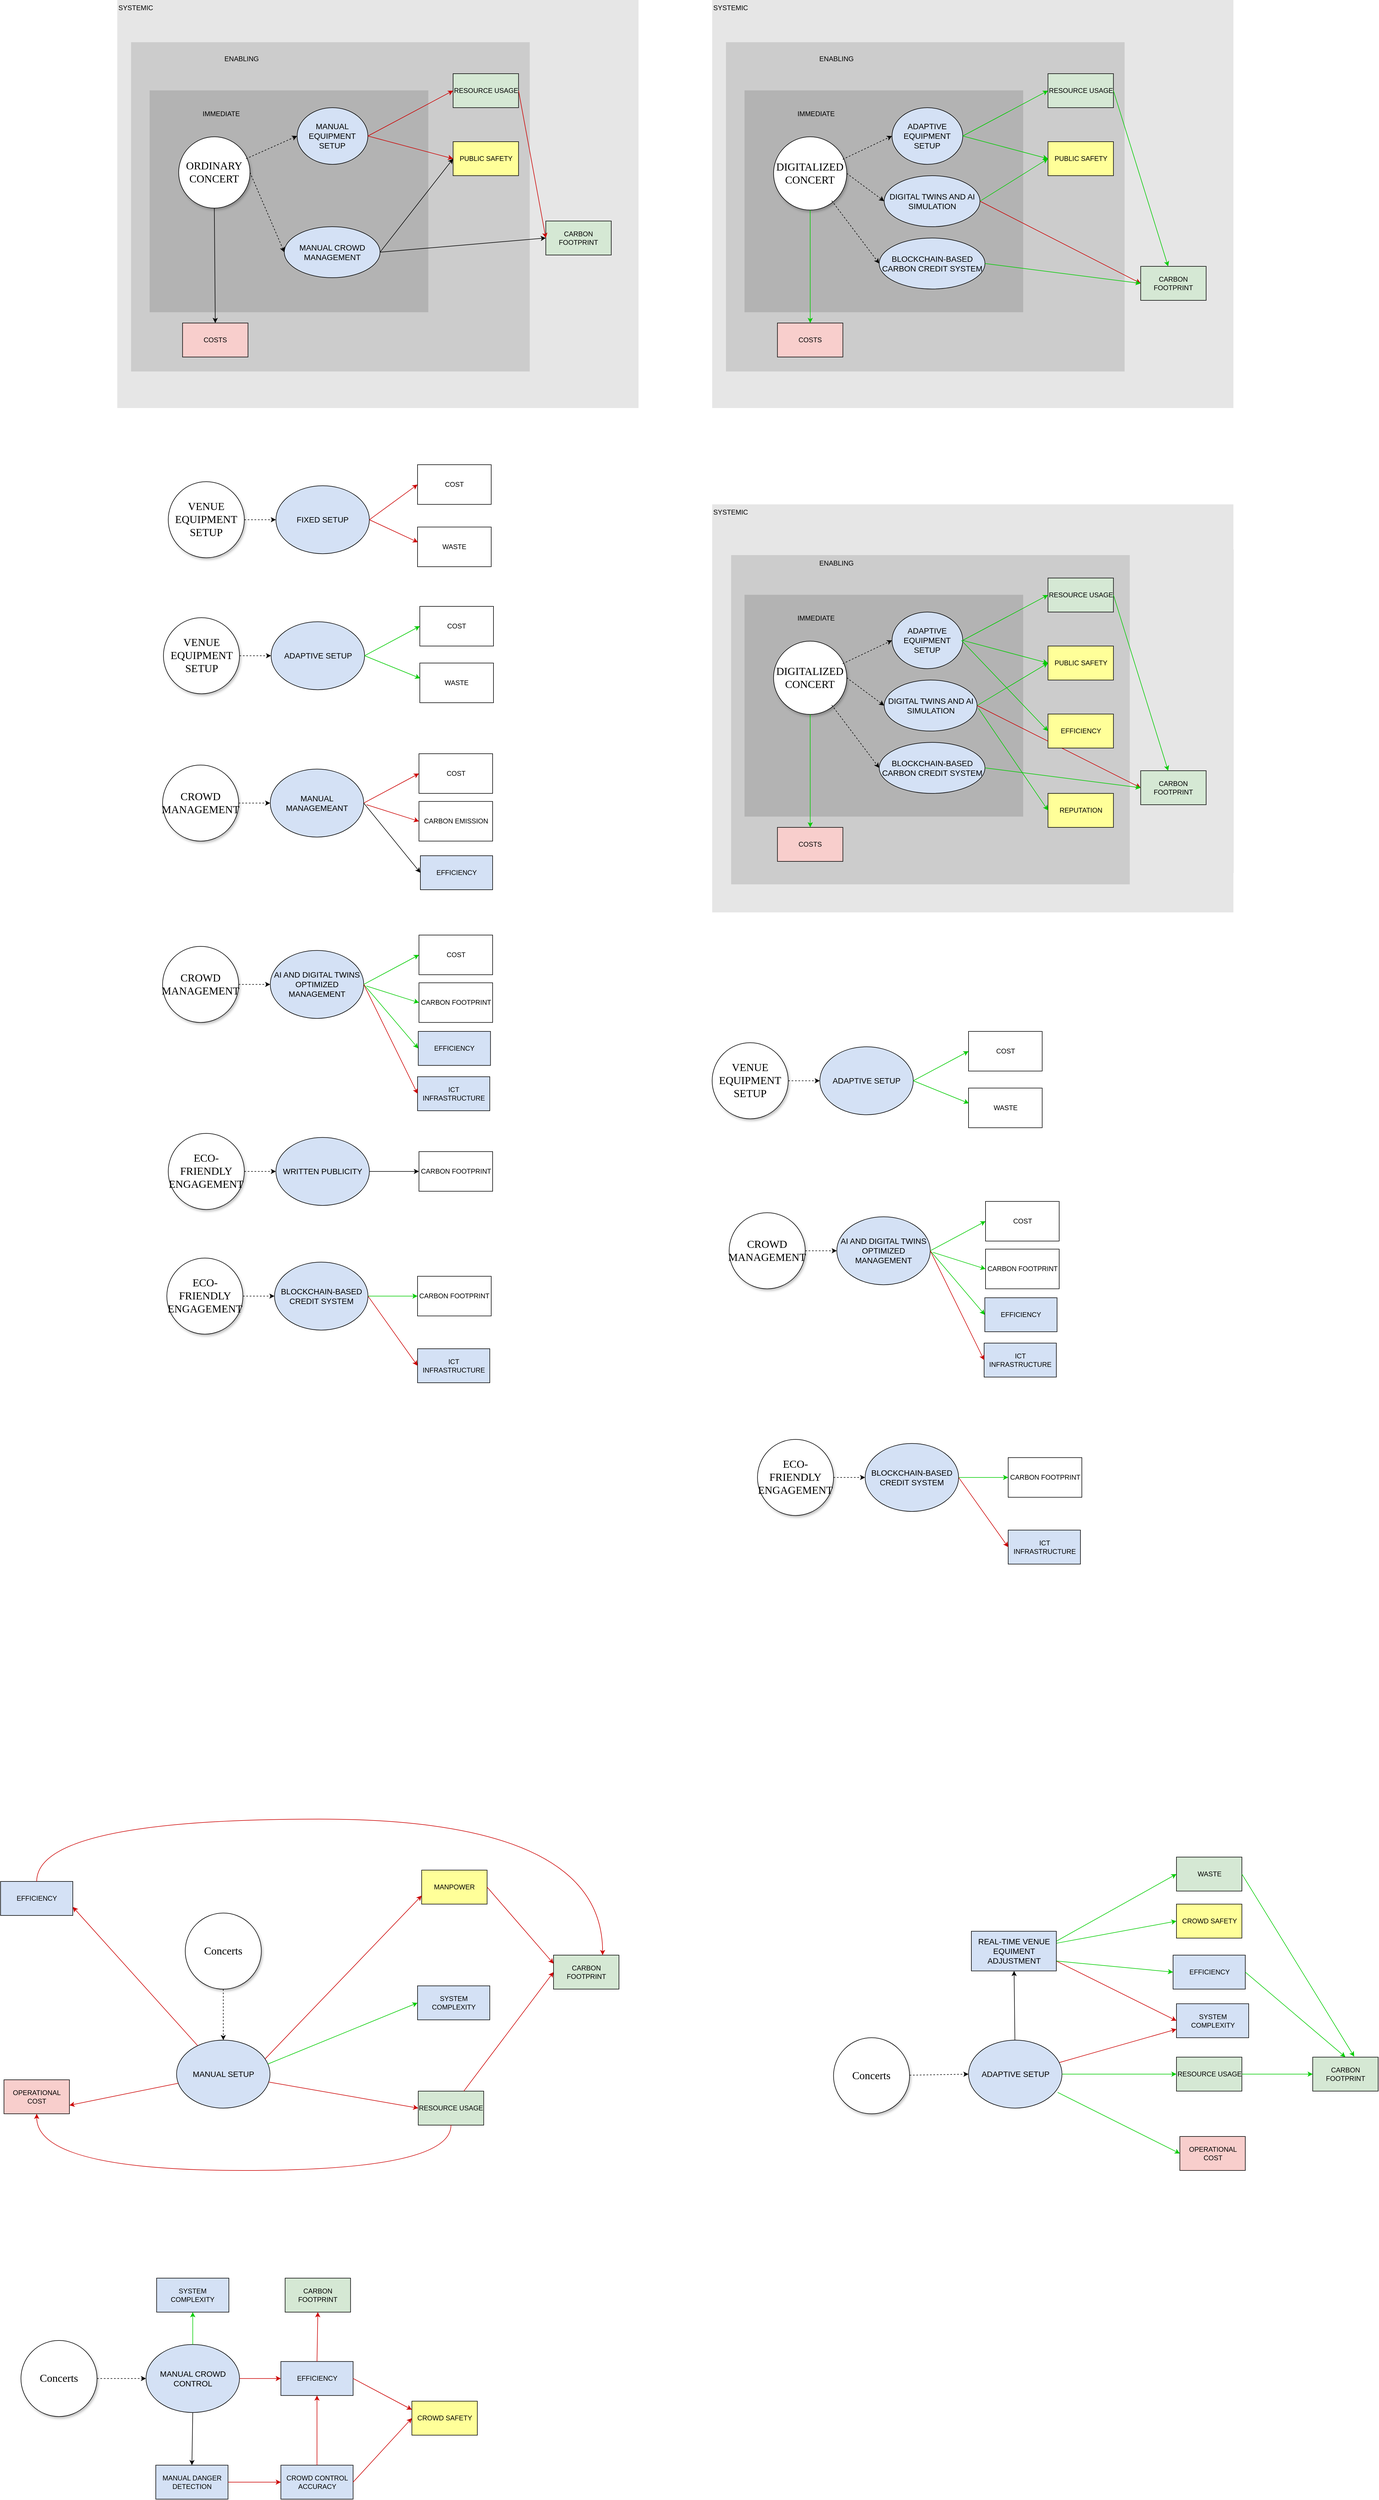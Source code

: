 <mxfile version="28.2.5">
  <diagram name="第 1 页" id="IAKrYoSOVAqy7KqTb0yj">
    <mxGraphModel dx="4654" dy="1038" grid="1" gridSize="10" guides="1" tooltips="1" connect="1" arrows="1" fold="1" page="1" pageScale="1" pageWidth="827" pageHeight="1169" math="0" shadow="0">
      <root>
        <mxCell id="0" />
        <mxCell id="1" parent="0" />
        <mxCell id="x2xFXKy15D_85T7sctOu-7" value="SYSTEMIC" style="rounded=0;whiteSpace=wrap;html=1;fillColor=#E6E6E6;align=left;verticalAlign=top;strokeColor=none;" parent="1" vertex="1">
          <mxGeometry x="90" y="230" width="920" height="720" as="geometry" />
        </mxCell>
        <mxCell id="x2xFXKy15D_85T7sctOu-4" value="" style="group" parent="1" vertex="1" connectable="0">
          <mxGeometry x="240" y="310" width="770" height="570" as="geometry" />
        </mxCell>
        <mxCell id="x2xFXKy15D_85T7sctOu-5" value="" style="rounded=0;whiteSpace=wrap;html=1;strokeColor=#CCCCCC;strokeWidth=1;fillColor=#CCCCCC;" parent="x2xFXKy15D_85T7sctOu-4" vertex="1">
          <mxGeometry x="-125.125" y="-5" width="702.625" height="580" as="geometry" />
        </mxCell>
        <mxCell id="x2xFXKy15D_85T7sctOu-6" value="ENABLING" style="text;html=1;strokeColor=none;fillColor=none;align=center;verticalAlign=middle;whiteSpace=wrap;rounded=0;shadow=0;" parent="x2xFXKy15D_85T7sctOu-4" vertex="1">
          <mxGeometry x="-96.25" y="-30" width="331.385" height="107.5" as="geometry" />
        </mxCell>
        <mxCell id="x2xFXKy15D_85T7sctOu-9" value="COSTS" style="rounded=0;whiteSpace=wrap;html=1;shadow=0;strokeColor=#000000;strokeWidth=1;fillColor=#f8cecc;" parent="x2xFXKy15D_85T7sctOu-4" vertex="1">
          <mxGeometry x="-34.775" y="490" width="115.5" height="60" as="geometry" />
        </mxCell>
        <mxCell id="x2xFXKy15D_85T7sctOu-16" value="CARBON FOOTPRINT" style="rounded=0;whiteSpace=wrap;html=1;shadow=0;strokeColor=#000000;strokeWidth=1;fillColor=#d5e8d4;" parent="x2xFXKy15D_85T7sctOu-4" vertex="1">
          <mxGeometry x="606.375" y="390" width="115.5" height="60" as="geometry" />
        </mxCell>
        <mxCell id="x2xFXKy15D_85T7sctOu-82" value="RESOURCE USAGE" style="rounded=0;whiteSpace=wrap;html=1;shadow=0;strokeColor=#000000;strokeWidth=1;fillColor=#d5e8d4;" parent="x2xFXKy15D_85T7sctOu-4" vertex="1">
          <mxGeometry x="442.75" y="50" width="115.5" height="60" as="geometry" />
        </mxCell>
        <mxCell id="w6ctMGvXJU4ZUSC29BhY-2" value="PUBLIC SAFETY" style="rounded=0;whiteSpace=wrap;html=1;shadow=0;strokeColor=#000000;strokeWidth=1;fillColor=#FFFF99;" parent="x2xFXKy15D_85T7sctOu-4" vertex="1">
          <mxGeometry x="442.75" y="170" width="115.5" height="60" as="geometry" />
        </mxCell>
        <mxCell id="x2xFXKy15D_85T7sctOu-1" value="" style="group" parent="x2xFXKy15D_85T7sctOu-4" vertex="1" connectable="0">
          <mxGeometry x="-92.4" y="80" width="490.875" height="410" as="geometry" />
        </mxCell>
        <mxCell id="x2xFXKy15D_85T7sctOu-2" value="" style="rounded=0;whiteSpace=wrap;html=1;strokeColor=#B3B3B3;strokeWidth=1;fillColor=#B3B3B3;" parent="x2xFXKy15D_85T7sctOu-1" vertex="1">
          <mxGeometry width="490.875" height="390.476" as="geometry" />
        </mxCell>
        <mxCell id="x2xFXKy15D_85T7sctOu-3" value="IMMEDIATE" style="text;html=1;strokeColor=none;fillColor=none;align=center;verticalAlign=middle;whiteSpace=wrap;rounded=0;shadow=0;" parent="x2xFXKy15D_85T7sctOu-1" vertex="1">
          <mxGeometry x="13.952" width="223.237" height="81.397" as="geometry" />
        </mxCell>
        <mxCell id="x2xFXKy15D_85T7sctOu-8" value="&lt;div style=&quot;font-size: 19px&quot;&gt;&lt;span style=&quot;font-size: 19px; font-family: verdana; color: rgb(0, 0, 0); background-color: transparent; font-style: normal; font-variant: normal; text-decoration: none; vertical-align: baseline; white-space: pre-wrap;&quot; id=&quot;docs-internal-guid-dfabfe22-7fff-f653-d9ae-e8eaf7c66f73&quot;&gt;DIGITALIZED CONCERT&lt;/span&gt;&lt;/div&gt;" style="ellipse;whiteSpace=wrap;html=1;aspect=fixed;strokeColor=#000000;strokeWidth=1;fillColor=#FFFFFF;shadow=1;fontSize=19;fontStyle=0" parent="x2xFXKy15D_85T7sctOu-1" vertex="1">
          <mxGeometry x="50.783" y="81.396" width="129.188" height="129.188" as="geometry" />
        </mxCell>
        <mxCell id="x2xFXKy15D_85T7sctOu-12" value="&lt;font style=&quot;font-size: 14px&quot;&gt;ADAPTIVE EQUIPMENT SETUP&lt;/font&gt;" style="ellipse;whiteSpace=wrap;html=1;fillColor=#D4E1F5;shadow=0;" parent="x2xFXKy15D_85T7sctOu-1" vertex="1">
          <mxGeometry x="259.872" y="30" width="124.835" height="100" as="geometry" />
        </mxCell>
        <mxCell id="x2xFXKy15D_85T7sctOu-13" style="rounded=0;orthogonalLoop=1;jettySize=auto;html=1;exitX=0.945;exitY=0.308;exitDx=0;exitDy=0;entryX=0;entryY=0.5;entryDx=0;entryDy=0;dashed=1;exitPerimeter=0;" parent="x2xFXKy15D_85T7sctOu-1" source="x2xFXKy15D_85T7sctOu-8" target="x2xFXKy15D_85T7sctOu-12" edge="1">
          <mxGeometry relative="1" as="geometry" />
        </mxCell>
        <mxCell id="x2xFXKy15D_85T7sctOu-53" value="&lt;font style=&quot;font-size: 14px&quot;&gt;BLOCKCHAIN-BASED CARBON CREDIT SYSTEM&lt;/font&gt;" style="ellipse;whiteSpace=wrap;html=1;fillColor=#D4E1F5;shadow=0;" parent="x2xFXKy15D_85T7sctOu-1" vertex="1">
          <mxGeometry x="237.189" y="260" width="186.725" height="90" as="geometry" />
        </mxCell>
        <mxCell id="x2xFXKy15D_85T7sctOu-60" style="rounded=0;orthogonalLoop=1;jettySize=auto;html=1;exitX=0.795;exitY=0.873;exitDx=0;exitDy=0;dashed=1;exitPerimeter=0;entryX=0;entryY=0.5;entryDx=0;entryDy=0;" parent="x2xFXKy15D_85T7sctOu-1" source="x2xFXKy15D_85T7sctOu-8" target="x2xFXKy15D_85T7sctOu-53" edge="1">
          <mxGeometry relative="1" as="geometry">
            <mxPoint x="203.121" y="291" as="sourcePoint" />
            <mxPoint x="413.858" y="220" as="targetPoint" />
          </mxGeometry>
        </mxCell>
        <mxCell id="ehtigLoiV3f27Grr3ABJ-4" value="&lt;span style=&quot;font-size: 14px;&quot;&gt;DIGITAL TWINS AND AI SIMULATION&lt;/span&gt;" style="ellipse;whiteSpace=wrap;html=1;fillColor=#D4E1F5;shadow=0;" parent="x2xFXKy15D_85T7sctOu-1" vertex="1">
          <mxGeometry x="246.034" y="150" width="169.034" height="90" as="geometry" />
        </mxCell>
        <mxCell id="x2xFXKy15D_85T7sctOu-15" style="rounded=0;orthogonalLoop=1;jettySize=auto;html=1;exitX=1;exitY=0.5;exitDx=0;exitDy=0;dashed=1;entryX=0;entryY=0.5;entryDx=0;entryDy=0;" parent="x2xFXKy15D_85T7sctOu-1" source="x2xFXKy15D_85T7sctOu-8" target="ehtigLoiV3f27Grr3ABJ-4" edge="1">
          <mxGeometry relative="1" as="geometry">
            <mxPoint x="177.731" y="148.93" as="sourcePoint" />
            <mxPoint x="372.388" y="80" as="targetPoint" />
          </mxGeometry>
        </mxCell>
        <mxCell id="x2xFXKy15D_85T7sctOu-11" style="rounded=0;orthogonalLoop=1;jettySize=auto;html=1;exitX=0.5;exitY=1;exitDx=0;exitDy=0;strokeColor=#00CC00;" parent="x2xFXKy15D_85T7sctOu-4" source="x2xFXKy15D_85T7sctOu-8" edge="1">
          <mxGeometry relative="1" as="geometry">
            <mxPoint x="23.1" y="490" as="targetPoint" />
          </mxGeometry>
        </mxCell>
        <mxCell id="w6ctMGvXJU4ZUSC29BhY-14" value="" style="endArrow=classic;html=1;fontColor=#00CC00;strokeColor=#00CC00;rounded=0;exitX=1;exitY=0.5;exitDx=0;exitDy=0;entryX=0;entryY=0.5;entryDx=0;entryDy=0;" parent="x2xFXKy15D_85T7sctOu-4" source="x2xFXKy15D_85T7sctOu-12" target="w6ctMGvXJU4ZUSC29BhY-2" edge="1">
          <mxGeometry width="50" height="50" relative="1" as="geometry">
            <mxPoint x="311.85" y="161.4" as="sourcePoint" />
            <mxPoint x="427.35" y="190" as="targetPoint" />
          </mxGeometry>
        </mxCell>
        <mxCell id="w6ctMGvXJU4ZUSC29BhY-15" value="" style="endArrow=classic;html=1;fontColor=#00CC00;strokeColor=#00CC00;rounded=0;exitX=1;exitY=0.5;exitDx=0;exitDy=0;entryX=0;entryY=0.5;entryDx=0;entryDy=0;" parent="x2xFXKy15D_85T7sctOu-4" source="ehtigLoiV3f27Grr3ABJ-4" target="w6ctMGvXJU4ZUSC29BhY-2" edge="1">
          <mxGeometry width="50" height="50" relative="1" as="geometry">
            <mxPoint x="331.1" y="300" as="sourcePoint" />
            <mxPoint x="427.35" y="190" as="targetPoint" />
          </mxGeometry>
        </mxCell>
        <mxCell id="w6ctMGvXJU4ZUSC29BhY-17" value="" style="endArrow=classic;html=1;fontColor=#00CC00;strokeColor=#CC0000;rounded=0;exitX=1;exitY=0.5;exitDx=0;exitDy=0;entryX=0;entryY=0.5;entryDx=0;entryDy=0;" parent="x2xFXKy15D_85T7sctOu-4" source="ehtigLoiV3f27Grr3ABJ-4" target="x2xFXKy15D_85T7sctOu-16" edge="1">
          <mxGeometry width="50" height="50" relative="1" as="geometry">
            <mxPoint x="356.125" y="347" as="sourcePoint" />
            <mxPoint x="503.387" y="202" as="targetPoint" />
          </mxGeometry>
        </mxCell>
        <mxCell id="w6ctMGvXJU4ZUSC29BhY-18" value="" style="endArrow=classic;html=1;fontColor=#00CC00;strokeColor=#00CC00;rounded=0;exitX=1;exitY=0.5;exitDx=0;exitDy=0;entryX=0;entryY=0.5;entryDx=0;entryDy=0;" parent="x2xFXKy15D_85T7sctOu-4" source="x2xFXKy15D_85T7sctOu-53" target="x2xFXKy15D_85T7sctOu-16" edge="1">
          <mxGeometry width="50" height="50" relative="1" as="geometry">
            <mxPoint x="423.5" y="345" as="sourcePoint" />
            <mxPoint x="570.763" y="200" as="targetPoint" />
          </mxGeometry>
        </mxCell>
        <mxCell id="w6ctMGvXJU4ZUSC29BhY-19" value="" style="endArrow=classic;html=1;fontColor=#00CC00;strokeColor=#00CC00;rounded=0;exitX=1;exitY=0.5;exitDx=0;exitDy=0;entryX=0;entryY=0.5;entryDx=0;entryDy=0;" parent="x2xFXKy15D_85T7sctOu-4" source="x2xFXKy15D_85T7sctOu-12" target="x2xFXKy15D_85T7sctOu-82" edge="1">
          <mxGeometry width="50" height="50" relative="1" as="geometry">
            <mxPoint x="327.25" y="110" as="sourcePoint" />
            <mxPoint x="477.4" y="150" as="targetPoint" />
          </mxGeometry>
        </mxCell>
        <mxCell id="kF0lbpKG6ZPcCiKrBizw-5" value="" style="endArrow=classic;html=1;fontColor=#00CC00;strokeColor=#00CC00;rounded=0;exitX=1;exitY=0.5;exitDx=0;exitDy=0;" parent="x2xFXKy15D_85T7sctOu-4" source="x2xFXKy15D_85T7sctOu-82" target="x2xFXKy15D_85T7sctOu-16" edge="1">
          <mxGeometry width="50" height="50" relative="1" as="geometry">
            <mxPoint x="644.875" y="150" as="sourcePoint" />
            <mxPoint x="920.15" y="185" as="targetPoint" />
          </mxGeometry>
        </mxCell>
        <mxCell id="w6ctMGvXJU4ZUSC29BhY-20" value="SYSTEMIC" style="rounded=0;whiteSpace=wrap;html=1;fillColor=#E6E6E6;align=left;verticalAlign=top;strokeColor=none;" parent="1" vertex="1">
          <mxGeometry x="-960" y="230" width="920" height="720" as="geometry" />
        </mxCell>
        <mxCell id="w6ctMGvXJU4ZUSC29BhY-21" value="" style="group" parent="1" vertex="1" connectable="0">
          <mxGeometry x="-810" y="310" width="770" height="570" as="geometry" />
        </mxCell>
        <mxCell id="w6ctMGvXJU4ZUSC29BhY-22" value="" style="rounded=0;whiteSpace=wrap;html=1;strokeColor=#CCCCCC;strokeWidth=1;fillColor=#CCCCCC;" parent="w6ctMGvXJU4ZUSC29BhY-21" vertex="1">
          <mxGeometry x="-125.125" y="-5" width="702.625" height="580" as="geometry" />
        </mxCell>
        <mxCell id="w6ctMGvXJU4ZUSC29BhY-23" value="ENABLING" style="text;html=1;strokeColor=none;fillColor=none;align=center;verticalAlign=middle;whiteSpace=wrap;rounded=0;shadow=0;" parent="w6ctMGvXJU4ZUSC29BhY-21" vertex="1">
          <mxGeometry x="-96.25" y="-30" width="331.385" height="107.5" as="geometry" />
        </mxCell>
        <mxCell id="w6ctMGvXJU4ZUSC29BhY-24" value="COSTS" style="rounded=0;whiteSpace=wrap;html=1;shadow=0;strokeColor=#000000;strokeWidth=1;fillColor=#f8cecc;" parent="w6ctMGvXJU4ZUSC29BhY-21" vertex="1">
          <mxGeometry x="-34.775" y="490" width="115.5" height="60" as="geometry" />
        </mxCell>
        <mxCell id="w6ctMGvXJU4ZUSC29BhY-25" value="CARBON FOOTPRINT" style="rounded=0;whiteSpace=wrap;html=1;shadow=0;strokeColor=#000000;strokeWidth=1;fillColor=#d5e8d4;" parent="w6ctMGvXJU4ZUSC29BhY-21" vertex="1">
          <mxGeometry x="606.375" y="310" width="115.5" height="60" as="geometry" />
        </mxCell>
        <mxCell id="w6ctMGvXJU4ZUSC29BhY-26" value="RESOURCE USAGE" style="rounded=0;whiteSpace=wrap;html=1;shadow=0;strokeColor=#000000;strokeWidth=1;fillColor=#d5e8d4;" parent="w6ctMGvXJU4ZUSC29BhY-21" vertex="1">
          <mxGeometry x="442.75" y="50" width="115.5" height="60" as="geometry" />
        </mxCell>
        <mxCell id="w6ctMGvXJU4ZUSC29BhY-27" value="PUBLIC SAFETY" style="rounded=0;whiteSpace=wrap;html=1;shadow=0;strokeColor=#000000;strokeWidth=1;fillColor=#FFFF99;" parent="w6ctMGvXJU4ZUSC29BhY-21" vertex="1">
          <mxGeometry x="442.75" y="170" width="115.5" height="60" as="geometry" />
        </mxCell>
        <mxCell id="w6ctMGvXJU4ZUSC29BhY-28" value="" style="group" parent="w6ctMGvXJU4ZUSC29BhY-21" vertex="1" connectable="0">
          <mxGeometry x="-92.4" y="80" width="490.875" height="410" as="geometry" />
        </mxCell>
        <mxCell id="w6ctMGvXJU4ZUSC29BhY-29" value="" style="rounded=0;whiteSpace=wrap;html=1;strokeColor=#B3B3B3;strokeWidth=1;fillColor=#B3B3B3;" parent="w6ctMGvXJU4ZUSC29BhY-28" vertex="1">
          <mxGeometry width="490.875" height="390.476" as="geometry" />
        </mxCell>
        <mxCell id="w6ctMGvXJU4ZUSC29BhY-30" value="IMMEDIATE" style="text;html=1;strokeColor=none;fillColor=none;align=center;verticalAlign=middle;whiteSpace=wrap;rounded=0;shadow=0;" parent="w6ctMGvXJU4ZUSC29BhY-28" vertex="1">
          <mxGeometry x="13.952" width="223.237" height="81.397" as="geometry" />
        </mxCell>
        <mxCell id="w6ctMGvXJU4ZUSC29BhY-31" value="&lt;div style=&quot;font-size: 19px&quot;&gt;&lt;span style=&quot;font-size: 19px; font-family: verdana; color: rgb(0, 0, 0); background-color: transparent; font-style: normal; font-variant: normal; text-decoration: none; vertical-align: baseline; white-space: pre-wrap;&quot; id=&quot;docs-internal-guid-dfabfe22-7fff-f653-d9ae-e8eaf7c66f73&quot;&gt;ORDINARY CONCERT&lt;/span&gt;&lt;/div&gt;" style="ellipse;whiteSpace=wrap;html=1;aspect=fixed;strokeColor=#000000;strokeWidth=1;fillColor=#FFFFFF;shadow=1;fontSize=19;fontStyle=0" parent="w6ctMGvXJU4ZUSC29BhY-28" vertex="1">
          <mxGeometry x="50.783" y="81.396" width="125.833" height="125.833" as="geometry" />
        </mxCell>
        <mxCell id="w6ctMGvXJU4ZUSC29BhY-32" value="&lt;font style=&quot;font-size: 14px&quot;&gt;MANUAL EQUIPMENT SETUP&lt;/font&gt;" style="ellipse;whiteSpace=wrap;html=1;fillColor=#D4E1F5;shadow=0;" parent="w6ctMGvXJU4ZUSC29BhY-28" vertex="1">
          <mxGeometry x="259.872" y="30" width="124.835" height="100" as="geometry" />
        </mxCell>
        <mxCell id="w6ctMGvXJU4ZUSC29BhY-33" style="rounded=0;orthogonalLoop=1;jettySize=auto;html=1;exitX=0.945;exitY=0.308;exitDx=0;exitDy=0;entryX=0;entryY=0.5;entryDx=0;entryDy=0;dashed=1;exitPerimeter=0;" parent="w6ctMGvXJU4ZUSC29BhY-28" source="w6ctMGvXJU4ZUSC29BhY-31" target="w6ctMGvXJU4ZUSC29BhY-32" edge="1">
          <mxGeometry relative="1" as="geometry" />
        </mxCell>
        <mxCell id="w6ctMGvXJU4ZUSC29BhY-36" value="&lt;span style=&quot;font-size: 14px;&quot;&gt;MANUAL CROWD MANAGEMENT&lt;/span&gt;" style="ellipse;whiteSpace=wrap;html=1;fillColor=#D4E1F5;shadow=0;" parent="w6ctMGvXJU4ZUSC29BhY-28" vertex="1">
          <mxGeometry x="237.189" y="240" width="169.034" height="90" as="geometry" />
        </mxCell>
        <mxCell id="w6ctMGvXJU4ZUSC29BhY-37" style="rounded=0;orthogonalLoop=1;jettySize=auto;html=1;exitX=1;exitY=0.5;exitDx=0;exitDy=0;dashed=1;entryX=0;entryY=0.5;entryDx=0;entryDy=0;" parent="w6ctMGvXJU4ZUSC29BhY-28" source="w6ctMGvXJU4ZUSC29BhY-31" target="w6ctMGvXJU4ZUSC29BhY-36" edge="1">
          <mxGeometry relative="1" as="geometry">
            <mxPoint x="177.731" y="148.93" as="sourcePoint" />
            <mxPoint x="372.388" y="80" as="targetPoint" />
          </mxGeometry>
        </mxCell>
        <mxCell id="w6ctMGvXJU4ZUSC29BhY-38" style="rounded=0;orthogonalLoop=1;jettySize=auto;html=1;exitX=0.5;exitY=1;exitDx=0;exitDy=0;entryX=0.5;entryY=0;entryDx=0;entryDy=0;" parent="w6ctMGvXJU4ZUSC29BhY-21" source="w6ctMGvXJU4ZUSC29BhY-31" target="w6ctMGvXJU4ZUSC29BhY-24" edge="1">
          <mxGeometry relative="1" as="geometry">
            <mxPoint x="38.5" y="500" as="targetPoint" />
          </mxGeometry>
        </mxCell>
        <mxCell id="w6ctMGvXJU4ZUSC29BhY-39" value="" style="endArrow=classic;html=1;fontColor=#00CC00;strokeColor=#CC0000;rounded=0;exitX=1;exitY=0.5;exitDx=0;exitDy=0;entryX=0;entryY=0.5;entryDx=0;entryDy=0;" parent="w6ctMGvXJU4ZUSC29BhY-21" source="w6ctMGvXJU4ZUSC29BhY-32" target="w6ctMGvXJU4ZUSC29BhY-27" edge="1">
          <mxGeometry width="50" height="50" relative="1" as="geometry">
            <mxPoint x="311.85" y="161.4" as="sourcePoint" />
            <mxPoint x="427.35" y="190" as="targetPoint" />
          </mxGeometry>
        </mxCell>
        <mxCell id="w6ctMGvXJU4ZUSC29BhY-40" value="" style="endArrow=classic;html=1;fontColor=#00CC00;strokeColor=#000000;rounded=0;exitX=1;exitY=0.5;exitDx=0;exitDy=0;entryX=0;entryY=0.5;entryDx=0;entryDy=0;" parent="w6ctMGvXJU4ZUSC29BhY-21" source="w6ctMGvXJU4ZUSC29BhY-36" target="w6ctMGvXJU4ZUSC29BhY-27" edge="1">
          <mxGeometry width="50" height="50" relative="1" as="geometry">
            <mxPoint x="331.1" y="300" as="sourcePoint" />
            <mxPoint x="427.35" y="190" as="targetPoint" />
          </mxGeometry>
        </mxCell>
        <mxCell id="w6ctMGvXJU4ZUSC29BhY-41" value="" style="endArrow=classic;html=1;fontColor=#00CC00;strokeColor=#000000;rounded=0;exitX=1;exitY=0.5;exitDx=0;exitDy=0;entryX=0;entryY=0.5;entryDx=0;entryDy=0;" parent="w6ctMGvXJU4ZUSC29BhY-21" source="w6ctMGvXJU4ZUSC29BhY-36" target="w6ctMGvXJU4ZUSC29BhY-25" edge="1">
          <mxGeometry width="50" height="50" relative="1" as="geometry">
            <mxPoint x="356.125" y="347" as="sourcePoint" />
            <mxPoint x="503.387" y="202" as="targetPoint" />
          </mxGeometry>
        </mxCell>
        <mxCell id="w6ctMGvXJU4ZUSC29BhY-43" value="" style="endArrow=classic;html=1;fontColor=#00CC00;strokeColor=#CC0000;rounded=0;exitX=1;exitY=0.5;exitDx=0;exitDy=0;entryX=0;entryY=0.5;entryDx=0;entryDy=0;" parent="w6ctMGvXJU4ZUSC29BhY-21" source="w6ctMGvXJU4ZUSC29BhY-32" target="w6ctMGvXJU4ZUSC29BhY-26" edge="1">
          <mxGeometry width="50" height="50" relative="1" as="geometry">
            <mxPoint x="327.25" y="110" as="sourcePoint" />
            <mxPoint x="477.4" y="150" as="targetPoint" />
          </mxGeometry>
        </mxCell>
        <mxCell id="w6ctMGvXJU4ZUSC29BhY-48" value="" style="endArrow=classic;html=1;fontColor=#00CC00;strokeColor=#CC0000;rounded=0;exitX=1;exitY=0.5;exitDx=0;exitDy=0;entryX=0;entryY=0.5;entryDx=0;entryDy=0;" parent="w6ctMGvXJU4ZUSC29BhY-21" source="w6ctMGvXJU4ZUSC29BhY-26" target="w6ctMGvXJU4ZUSC29BhY-25" edge="1">
          <mxGeometry width="50" height="50" relative="1" as="geometry">
            <mxPoint x="548.625" y="220" as="sourcePoint" />
            <mxPoint x="852.775" y="365" as="targetPoint" />
          </mxGeometry>
        </mxCell>
        <mxCell id="w6ctMGvXJU4ZUSC29BhY-50" value="&lt;div style=&quot;font-size: 19px&quot;&gt;&lt;font face=&quot;verdana&quot;&gt;&lt;span style=&quot;white-space-collapse: preserve;&quot;&gt;VENUE EQUIPMENT SETUP&lt;/span&gt;&lt;/font&gt;&lt;/div&gt;" style="ellipse;whiteSpace=wrap;html=1;aspect=fixed;strokeColor=#000000;strokeWidth=1;fillColor=#FFFFFF;shadow=1;fontSize=19;fontStyle=0" parent="1" vertex="1">
          <mxGeometry x="-870" y="1080" width="134.222" height="134.222" as="geometry" />
        </mxCell>
        <mxCell id="w6ctMGvXJU4ZUSC29BhY-51" value="&lt;font style=&quot;font-size: 14px&quot;&gt;FIXED SETUP&lt;/font&gt;" style="ellipse;whiteSpace=wrap;html=1;fillColor=#D4E1F5;shadow=0;" parent="1" vertex="1">
          <mxGeometry x="-680" y="1087.11" width="165" height="120" as="geometry" />
        </mxCell>
        <mxCell id="w6ctMGvXJU4ZUSC29BhY-55" style="rounded=0;orthogonalLoop=1;jettySize=auto;html=1;exitX=1;exitY=0.5;exitDx=0;exitDy=0;dashed=1;entryX=0;entryY=0.5;entryDx=0;entryDy=0;" parent="1" source="w6ctMGvXJU4ZUSC29BhY-50" target="w6ctMGvXJU4ZUSC29BhY-51" edge="1">
          <mxGeometry relative="1" as="geometry">
            <mxPoint x="-670" y="1190" as="sourcePoint" />
            <mxPoint x="-611" y="1326" as="targetPoint" />
          </mxGeometry>
        </mxCell>
        <mxCell id="w6ctMGvXJU4ZUSC29BhY-56" value="COST" style="rounded=0;whiteSpace=wrap;html=1;shadow=0;strokeWidth=1;" parent="1" vertex="1">
          <mxGeometry x="-430" y="1050" width="130" height="70" as="geometry" />
        </mxCell>
        <mxCell id="w6ctMGvXJU4ZUSC29BhY-57" value="WASTE" style="rounded=0;whiteSpace=wrap;html=1;shadow=0;strokeWidth=1;" parent="1" vertex="1">
          <mxGeometry x="-430" y="1160" width="130" height="70" as="geometry" />
        </mxCell>
        <mxCell id="w6ctMGvXJU4ZUSC29BhY-59" value="" style="endArrow=classic;html=1;fontColor=#00CC00;strokeColor=#CC0000;rounded=0;exitX=1;exitY=0.5;exitDx=0;exitDy=0;entryX=0;entryY=0.5;entryDx=0;entryDy=0;" parent="1" source="w6ctMGvXJU4ZUSC29BhY-51" target="w6ctMGvXJU4ZUSC29BhY-56" edge="1">
          <mxGeometry width="50" height="50" relative="1" as="geometry">
            <mxPoint x="-480" y="1140" as="sourcePoint" />
            <mxPoint x="-324" y="1060" as="targetPoint" />
          </mxGeometry>
        </mxCell>
        <mxCell id="w6ctMGvXJU4ZUSC29BhY-60" value="" style="endArrow=classic;html=1;fontColor=#00CC00;strokeColor=#CC0000;rounded=0;entryX=0.005;entryY=0.384;entryDx=0;entryDy=0;entryPerimeter=0;exitX=1;exitY=0.5;exitDx=0;exitDy=0;" parent="1" source="w6ctMGvXJU4ZUSC29BhY-51" target="w6ctMGvXJU4ZUSC29BhY-57" edge="1">
          <mxGeometry width="50" height="50" relative="1" as="geometry">
            <mxPoint x="-500" y="1150" as="sourcePoint" />
            <mxPoint x="-365" y="1140" as="targetPoint" />
          </mxGeometry>
        </mxCell>
        <mxCell id="w6ctMGvXJU4ZUSC29BhY-63" value="&lt;div style=&quot;font-size: 19px&quot;&gt;&lt;font face=&quot;verdana&quot;&gt;&lt;span style=&quot;white-space-collapse: preserve;&quot;&gt;VENUE EQUIPMENT SETUP&lt;/span&gt;&lt;/font&gt;&lt;/div&gt;" style="ellipse;whiteSpace=wrap;html=1;aspect=fixed;strokeColor=#000000;strokeWidth=1;fillColor=#FFFFFF;shadow=1;fontSize=19;fontStyle=0" parent="1" vertex="1">
          <mxGeometry x="-878.5" y="1320" width="134.222" height="134.222" as="geometry" />
        </mxCell>
        <mxCell id="w6ctMGvXJU4ZUSC29BhY-64" value="&lt;span style=&quot;font-size: 14px;&quot;&gt;ADAPTIVE SETUP&lt;/span&gt;" style="ellipse;whiteSpace=wrap;html=1;fillColor=#D4E1F5;shadow=0;" parent="1" vertex="1">
          <mxGeometry x="-688.5" y="1327.11" width="165" height="120" as="geometry" />
        </mxCell>
        <mxCell id="w6ctMGvXJU4ZUSC29BhY-65" style="rounded=0;orthogonalLoop=1;jettySize=auto;html=1;exitX=1;exitY=0.5;exitDx=0;exitDy=0;dashed=1;entryX=0;entryY=0.5;entryDx=0;entryDy=0;" parent="1" source="w6ctMGvXJU4ZUSC29BhY-63" target="w6ctMGvXJU4ZUSC29BhY-64" edge="1">
          <mxGeometry relative="1" as="geometry">
            <mxPoint x="-678.5" y="1430" as="sourcePoint" />
            <mxPoint x="-619.5" y="1566" as="targetPoint" />
          </mxGeometry>
        </mxCell>
        <mxCell id="w6ctMGvXJU4ZUSC29BhY-66" value="WASTE" style="rounded=0;whiteSpace=wrap;html=1;shadow=0;strokeWidth=1;" parent="1" vertex="1">
          <mxGeometry x="-426" y="1400" width="130" height="70" as="geometry" />
        </mxCell>
        <mxCell id="w6ctMGvXJU4ZUSC29BhY-67" value="" style="endArrow=classic;html=1;fontColor=#00CC00;strokeColor=#00CC00;rounded=0;exitX=1;exitY=0.5;exitDx=0;exitDy=0;entryX=0;entryY=0.5;entryDx=0;entryDy=0;" parent="1" source="w6ctMGvXJU4ZUSC29BhY-64" target="w6ctMGvXJU4ZUSC29BhY-69" edge="1">
          <mxGeometry width="50" height="50" relative="1" as="geometry">
            <mxPoint x="-488.5" y="1380" as="sourcePoint" />
            <mxPoint x="-438.5" y="1325" as="targetPoint" />
          </mxGeometry>
        </mxCell>
        <mxCell id="w6ctMGvXJU4ZUSC29BhY-68" value="" style="endArrow=classic;html=1;fontColor=#00CC00;strokeColor=light-dark(#00CC00,#015D5D);rounded=0;entryX=0.005;entryY=0.384;entryDx=0;entryDy=0;entryPerimeter=0;exitX=1;exitY=0.5;exitDx=0;exitDy=0;" parent="1" source="w6ctMGvXJU4ZUSC29BhY-64" target="w6ctMGvXJU4ZUSC29BhY-66" edge="1">
          <mxGeometry width="50" height="50" relative="1" as="geometry">
            <mxPoint x="-508.5" y="1390" as="sourcePoint" />
            <mxPoint x="-373.5" y="1380" as="targetPoint" />
          </mxGeometry>
        </mxCell>
        <mxCell id="w6ctMGvXJU4ZUSC29BhY-69" value="COST" style="rounded=0;whiteSpace=wrap;html=1;shadow=0;strokeWidth=1;" parent="1" vertex="1">
          <mxGeometry x="-426" y="1300" width="130" height="70" as="geometry" />
        </mxCell>
        <mxCell id="w6ctMGvXJU4ZUSC29BhY-73" value="&lt;div style=&quot;font-size: 19px&quot;&gt;&lt;font face=&quot;verdana&quot;&gt;&lt;span style=&quot;white-space-collapse: preserve;&quot;&gt;CROWD MANAGEMENT&lt;/span&gt;&lt;/font&gt;&lt;/div&gt;" style="ellipse;whiteSpace=wrap;html=1;aspect=fixed;strokeColor=#000000;strokeWidth=1;fillColor=#FFFFFF;shadow=1;fontSize=19;fontStyle=0" parent="1" vertex="1">
          <mxGeometry x="-880" y="1580" width="134.222" height="134.222" as="geometry" />
        </mxCell>
        <mxCell id="w6ctMGvXJU4ZUSC29BhY-74" value="&lt;span style=&quot;font-size: 14px;&quot;&gt;MANUAL MANAGEMEANT&lt;/span&gt;" style="ellipse;whiteSpace=wrap;html=1;fillColor=#D4E1F5;shadow=0;" parent="1" vertex="1">
          <mxGeometry x="-690" y="1587.11" width="165" height="120" as="geometry" />
        </mxCell>
        <mxCell id="w6ctMGvXJU4ZUSC29BhY-75" style="rounded=0;orthogonalLoop=1;jettySize=auto;html=1;exitX=1;exitY=0.5;exitDx=0;exitDy=0;dashed=1;entryX=0;entryY=0.5;entryDx=0;entryDy=0;" parent="1" source="w6ctMGvXJU4ZUSC29BhY-73" target="w6ctMGvXJU4ZUSC29BhY-74" edge="1">
          <mxGeometry relative="1" as="geometry">
            <mxPoint x="-680" y="1690" as="sourcePoint" />
            <mxPoint x="-621" y="1826" as="targetPoint" />
          </mxGeometry>
        </mxCell>
        <mxCell id="w6ctMGvXJU4ZUSC29BhY-77" value="" style="endArrow=classic;html=1;fontColor=#00CC00;strokeColor=#CC0000;rounded=0;exitX=1;exitY=0.5;exitDx=0;exitDy=0;entryX=0;entryY=0.5;entryDx=0;entryDy=0;" parent="1" source="w6ctMGvXJU4ZUSC29BhY-74" target="w6ctMGvXJU4ZUSC29BhY-79" edge="1">
          <mxGeometry width="50" height="50" relative="1" as="geometry">
            <mxPoint x="-490" y="1640" as="sourcePoint" />
            <mxPoint x="-440" y="1585" as="targetPoint" />
          </mxGeometry>
        </mxCell>
        <mxCell id="w6ctMGvXJU4ZUSC29BhY-78" value="" style="endArrow=classic;html=1;fontColor=#00CC00;strokeColor=light-dark(#000000,#015D5D);rounded=0;entryX=0;entryY=0.5;entryDx=0;entryDy=0;exitX=1;exitY=0.5;exitDx=0;exitDy=0;" parent="1" source="w6ctMGvXJU4ZUSC29BhY-74" target="w6ctMGvXJU4ZUSC29BhY-80" edge="1">
          <mxGeometry width="50" height="50" relative="1" as="geometry">
            <mxPoint x="-510" y="1650" as="sourcePoint" />
            <mxPoint x="-426.85" y="1686.88" as="targetPoint" />
          </mxGeometry>
        </mxCell>
        <mxCell id="w6ctMGvXJU4ZUSC29BhY-79" value="COST" style="rounded=0;whiteSpace=wrap;html=1;shadow=0;strokeWidth=1;" parent="1" vertex="1">
          <mxGeometry x="-427.5" y="1560" width="130" height="70" as="geometry" />
        </mxCell>
        <mxCell id="w6ctMGvXJU4ZUSC29BhY-80" value="EFFICIENCY" style="rounded=0;whiteSpace=wrap;html=1;shadow=0;strokeColor=#000000;strokeWidth=1;fillColor=#d4e1f5;" parent="1" vertex="1">
          <mxGeometry x="-425" y="1740" width="127.5" height="60" as="geometry" />
        </mxCell>
        <mxCell id="w6ctMGvXJU4ZUSC29BhY-81" value="CARBON EMISSION" style="rounded=0;whiteSpace=wrap;html=1;shadow=0;strokeWidth=1;" parent="1" vertex="1">
          <mxGeometry x="-427.5" y="1644.22" width="130" height="70" as="geometry" />
        </mxCell>
        <mxCell id="w6ctMGvXJU4ZUSC29BhY-82" value="" style="endArrow=classic;html=1;fontColor=#00CC00;strokeColor=#CC0000;rounded=0;entryX=0;entryY=0.5;entryDx=0;entryDy=0;" parent="1" target="w6ctMGvXJU4ZUSC29BhY-81" edge="1">
          <mxGeometry width="50" height="50" relative="1" as="geometry">
            <mxPoint x="-520" y="1650" as="sourcePoint" />
            <mxPoint x="-352" y="1640" as="targetPoint" />
          </mxGeometry>
        </mxCell>
        <mxCell id="w6ctMGvXJU4ZUSC29BhY-83" value="&lt;div style=&quot;font-size: 19px&quot;&gt;&lt;font face=&quot;verdana&quot;&gt;&lt;span style=&quot;white-space-collapse: preserve;&quot;&gt;CROWD MANAGEMENT&lt;/span&gt;&lt;/font&gt;&lt;/div&gt;" style="ellipse;whiteSpace=wrap;html=1;aspect=fixed;strokeColor=#000000;strokeWidth=1;fillColor=#FFFFFF;shadow=1;fontSize=19;fontStyle=0" parent="1" vertex="1">
          <mxGeometry x="-880" y="1900" width="134.222" height="134.222" as="geometry" />
        </mxCell>
        <mxCell id="w6ctMGvXJU4ZUSC29BhY-84" value="&lt;span style=&quot;font-size: 14px;&quot;&gt;AI AND DIGITAL TWINS OPTIMIZED MANAGEMENT&lt;/span&gt;" style="ellipse;whiteSpace=wrap;html=1;fillColor=#D4E1F5;shadow=0;" parent="1" vertex="1">
          <mxGeometry x="-690" y="1907.11" width="165" height="120" as="geometry" />
        </mxCell>
        <mxCell id="w6ctMGvXJU4ZUSC29BhY-85" style="rounded=0;orthogonalLoop=1;jettySize=auto;html=1;exitX=1;exitY=0.5;exitDx=0;exitDy=0;dashed=1;entryX=0;entryY=0.5;entryDx=0;entryDy=0;" parent="1" source="w6ctMGvXJU4ZUSC29BhY-83" target="w6ctMGvXJU4ZUSC29BhY-84" edge="1">
          <mxGeometry relative="1" as="geometry">
            <mxPoint x="-680" y="2010" as="sourcePoint" />
            <mxPoint x="-621" y="2146" as="targetPoint" />
          </mxGeometry>
        </mxCell>
        <mxCell id="w6ctMGvXJU4ZUSC29BhY-86" value="" style="endArrow=classic;html=1;fontColor=#00CC00;strokeColor=#00CC00;rounded=0;exitX=1;exitY=0.5;exitDx=0;exitDy=0;entryX=0;entryY=0.5;entryDx=0;entryDy=0;" parent="1" source="w6ctMGvXJU4ZUSC29BhY-84" target="w6ctMGvXJU4ZUSC29BhY-88" edge="1">
          <mxGeometry width="50" height="50" relative="1" as="geometry">
            <mxPoint x="-490" y="1960" as="sourcePoint" />
            <mxPoint x="-440" y="1905" as="targetPoint" />
          </mxGeometry>
        </mxCell>
        <mxCell id="w6ctMGvXJU4ZUSC29BhY-87" value="" style="endArrow=classic;html=1;fontColor=#00CC00;strokeColor=light-dark(#00CC00,#015D5D);rounded=0;entryX=0;entryY=0.5;entryDx=0;entryDy=0;exitX=1;exitY=0.5;exitDx=0;exitDy=0;" parent="1" source="w6ctMGvXJU4ZUSC29BhY-84" target="w6ctMGvXJU4ZUSC29BhY-89" edge="1">
          <mxGeometry width="50" height="50" relative="1" as="geometry">
            <mxPoint x="-510" y="1970" as="sourcePoint" />
            <mxPoint x="-426.85" y="2006.88" as="targetPoint" />
          </mxGeometry>
        </mxCell>
        <mxCell id="w6ctMGvXJU4ZUSC29BhY-88" value="COST" style="rounded=0;whiteSpace=wrap;html=1;shadow=0;strokeWidth=1;" parent="1" vertex="1">
          <mxGeometry x="-427.5" y="1880" width="130" height="70" as="geometry" />
        </mxCell>
        <mxCell id="w6ctMGvXJU4ZUSC29BhY-89" value="EFFICIENCY" style="rounded=0;whiteSpace=wrap;html=1;shadow=0;strokeColor=#000000;strokeWidth=1;fillColor=#d4e1f5;" parent="1" vertex="1">
          <mxGeometry x="-428.75" y="2050" width="127.5" height="60" as="geometry" />
        </mxCell>
        <mxCell id="w6ctMGvXJU4ZUSC29BhY-90" value="CARBON FOOTPRINT" style="rounded=0;whiteSpace=wrap;html=1;shadow=0;strokeWidth=1;" parent="1" vertex="1">
          <mxGeometry x="-427.5" y="1964.22" width="130" height="70" as="geometry" />
        </mxCell>
        <mxCell id="w6ctMGvXJU4ZUSC29BhY-91" value="" style="endArrow=classic;html=1;fontColor=#00CC00;strokeColor=#00CC00;rounded=0;entryX=0;entryY=0.5;entryDx=0;entryDy=0;" parent="1" target="w6ctMGvXJU4ZUSC29BhY-90" edge="1">
          <mxGeometry width="50" height="50" relative="1" as="geometry">
            <mxPoint x="-520" y="1970" as="sourcePoint" />
            <mxPoint x="-352" y="1960" as="targetPoint" />
          </mxGeometry>
        </mxCell>
        <mxCell id="w6ctMGvXJU4ZUSC29BhY-92" value="&lt;div style=&quot;font-size: 19px&quot;&gt;&lt;font face=&quot;verdana&quot;&gt;&lt;span style=&quot;white-space-collapse: preserve;&quot;&gt;ECO-FRIENDLY ENGAGEMENT&lt;/span&gt;&lt;/font&gt;&lt;/div&gt;" style="ellipse;whiteSpace=wrap;html=1;aspect=fixed;strokeColor=#000000;strokeWidth=1;fillColor=#FFFFFF;shadow=1;fontSize=19;fontStyle=0" parent="1" vertex="1">
          <mxGeometry x="-870" y="2230" width="134.222" height="134.222" as="geometry" />
        </mxCell>
        <mxCell id="w6ctMGvXJU4ZUSC29BhY-93" value="&lt;font style=&quot;font-size: 14px&quot;&gt;WRITTEN PUBLICITY&lt;/font&gt;" style="ellipse;whiteSpace=wrap;html=1;fillColor=#D4E1F5;shadow=0;" parent="1" vertex="1">
          <mxGeometry x="-680" y="2237.11" width="165" height="120" as="geometry" />
        </mxCell>
        <mxCell id="w6ctMGvXJU4ZUSC29BhY-94" style="rounded=0;orthogonalLoop=1;jettySize=auto;html=1;exitX=1;exitY=0.5;exitDx=0;exitDy=0;dashed=1;entryX=0;entryY=0.5;entryDx=0;entryDy=0;" parent="1" source="w6ctMGvXJU4ZUSC29BhY-92" target="w6ctMGvXJU4ZUSC29BhY-93" edge="1">
          <mxGeometry relative="1" as="geometry">
            <mxPoint x="-670" y="2340" as="sourcePoint" />
            <mxPoint x="-611" y="2476" as="targetPoint" />
          </mxGeometry>
        </mxCell>
        <mxCell id="w6ctMGvXJU4ZUSC29BhY-97" value="" style="endArrow=classic;html=1;fontColor=#00CC00;strokeColor=#000000;rounded=0;exitX=1;exitY=0.5;exitDx=0;exitDy=0;entryX=0;entryY=0.5;entryDx=0;entryDy=0;" parent="1" source="w6ctMGvXJU4ZUSC29BhY-93" target="w6ctMGvXJU4ZUSC29BhY-106" edge="1">
          <mxGeometry width="50" height="50" relative="1" as="geometry">
            <mxPoint x="-480" y="2290" as="sourcePoint" />
            <mxPoint x="-430" y="2235" as="targetPoint" />
          </mxGeometry>
        </mxCell>
        <mxCell id="w6ctMGvXJU4ZUSC29BhY-106" value="CARBON FOOTPRINT" style="rounded=0;whiteSpace=wrap;html=1;shadow=0;strokeWidth=1;" parent="1" vertex="1">
          <mxGeometry x="-427.5" y="2262.11" width="130" height="70" as="geometry" />
        </mxCell>
        <mxCell id="w6ctMGvXJU4ZUSC29BhY-107" value="&lt;div style=&quot;font-size: 19px&quot;&gt;&lt;font face=&quot;verdana&quot;&gt;&lt;span style=&quot;white-space-collapse: preserve;&quot;&gt;ECO-FRIENDLY ENGAGEMENT&lt;/span&gt;&lt;/font&gt;&lt;/div&gt;" style="ellipse;whiteSpace=wrap;html=1;aspect=fixed;strokeColor=#000000;strokeWidth=1;fillColor=#FFFFFF;shadow=1;fontSize=19;fontStyle=0" parent="1" vertex="1">
          <mxGeometry x="-872.5" y="2450" width="134.222" height="134.222" as="geometry" />
        </mxCell>
        <mxCell id="w6ctMGvXJU4ZUSC29BhY-108" value="&lt;font style=&quot;font-size: 14px&quot;&gt;BLOCKCHAIN-BASED CREDIT SYSTEM&lt;/font&gt;" style="ellipse;whiteSpace=wrap;html=1;fillColor=#D4E1F5;shadow=0;" parent="1" vertex="1">
          <mxGeometry x="-682.5" y="2457.11" width="165" height="120" as="geometry" />
        </mxCell>
        <mxCell id="w6ctMGvXJU4ZUSC29BhY-109" style="rounded=0;orthogonalLoop=1;jettySize=auto;html=1;exitX=1;exitY=0.5;exitDx=0;exitDy=0;dashed=1;entryX=0;entryY=0.5;entryDx=0;entryDy=0;" parent="1" source="w6ctMGvXJU4ZUSC29BhY-107" target="w6ctMGvXJU4ZUSC29BhY-108" edge="1">
          <mxGeometry relative="1" as="geometry">
            <mxPoint x="-672.5" y="2560" as="sourcePoint" />
            <mxPoint x="-613.5" y="2696" as="targetPoint" />
          </mxGeometry>
        </mxCell>
        <mxCell id="w6ctMGvXJU4ZUSC29BhY-110" value="" style="endArrow=classic;html=1;fontColor=#00CC00;strokeColor=#00CC00;rounded=0;exitX=1;exitY=0.5;exitDx=0;exitDy=0;entryX=0;entryY=0.5;entryDx=0;entryDy=0;" parent="1" source="w6ctMGvXJU4ZUSC29BhY-108" target="w6ctMGvXJU4ZUSC29BhY-111" edge="1">
          <mxGeometry width="50" height="50" relative="1" as="geometry">
            <mxPoint x="-482.5" y="2510" as="sourcePoint" />
            <mxPoint x="-432.5" y="2455" as="targetPoint" />
          </mxGeometry>
        </mxCell>
        <mxCell id="w6ctMGvXJU4ZUSC29BhY-111" value="CARBON FOOTPRINT" style="rounded=0;whiteSpace=wrap;html=1;shadow=0;strokeWidth=1;" parent="1" vertex="1">
          <mxGeometry x="-430" y="2482.11" width="130" height="70" as="geometry" />
        </mxCell>
        <mxCell id="kF0lbpKG6ZPcCiKrBizw-1" value="ICT INFRASTRUCTURE" style="rounded=0;whiteSpace=wrap;html=1;shadow=0;strokeColor=#000000;strokeWidth=1;fillColor=#d4e1f5;" parent="1" vertex="1">
          <mxGeometry x="-430" y="2610" width="127.5" height="60" as="geometry" />
        </mxCell>
        <mxCell id="kF0lbpKG6ZPcCiKrBizw-2" value="" style="endArrow=classic;html=1;fontColor=#00CC00;strokeColor=#CC0000;rounded=0;entryX=0;entryY=0.5;entryDx=0;entryDy=0;exitX=1;exitY=0.5;exitDx=0;exitDy=0;" parent="1" source="w6ctMGvXJU4ZUSC29BhY-108" target="kF0lbpKG6ZPcCiKrBizw-1" edge="1">
          <mxGeometry width="50" height="50" relative="1" as="geometry">
            <mxPoint x="-527.5" y="2610" as="sourcePoint" />
            <mxPoint x="-437.5" y="2665" as="targetPoint" />
          </mxGeometry>
        </mxCell>
        <mxCell id="kF0lbpKG6ZPcCiKrBizw-3" value="ICT INFRASTRUCTURE" style="rounded=0;whiteSpace=wrap;html=1;shadow=0;strokeColor=#000000;strokeWidth=1;fillColor=#d4e1f5;" parent="1" vertex="1">
          <mxGeometry x="-430" y="2130" width="127.5" height="60" as="geometry" />
        </mxCell>
        <mxCell id="kF0lbpKG6ZPcCiKrBizw-4" value="" style="endArrow=classic;html=1;fontColor=#00CC00;strokeColor=#CC0000;rounded=0;entryX=0;entryY=0.5;entryDx=0;entryDy=0;exitX=1;exitY=0.5;exitDx=0;exitDy=0;" parent="1" source="w6ctMGvXJU4ZUSC29BhY-84" target="kF0lbpKG6ZPcCiKrBizw-3" edge="1">
          <mxGeometry width="50" height="50" relative="1" as="geometry">
            <mxPoint x="-517.5" y="2060" as="sourcePoint" />
            <mxPoint x="-430.5" y="2183" as="targetPoint" />
          </mxGeometry>
        </mxCell>
        <mxCell id="Rp8b11p_dIYzkQq0qPFT-1" value="SYSTEMIC" style="rounded=0;whiteSpace=wrap;html=1;fillColor=#E6E6E6;align=left;verticalAlign=top;strokeColor=none;" parent="1" vertex="1">
          <mxGeometry x="90" y="1120" width="920" height="720" as="geometry" />
        </mxCell>
        <mxCell id="Rp8b11p_dIYzkQq0qPFT-2" value="" style="group;fillColor=#E6E6E6;strokeColor=#E6E6E6;fontColor=#333333;" parent="1" vertex="1" connectable="0">
          <mxGeometry x="240" y="1200" width="770" height="570" as="geometry" />
        </mxCell>
        <mxCell id="Rp8b11p_dIYzkQq0qPFT-3" value="" style="rounded=0;whiteSpace=wrap;html=1;strokeColor=#CCCCCC;strokeWidth=1;fillColor=#CCCCCC;" parent="Rp8b11p_dIYzkQq0qPFT-2" vertex="1">
          <mxGeometry x="-115.995" y="10" width="702.625" height="580" as="geometry" />
        </mxCell>
        <mxCell id="Rp8b11p_dIYzkQq0qPFT-4" value="ENABLING" style="text;html=1;strokeColor=none;fillColor=none;align=center;verticalAlign=middle;whiteSpace=wrap;rounded=0;shadow=0;" parent="Rp8b11p_dIYzkQq0qPFT-2" vertex="1">
          <mxGeometry x="-96.25" y="-30" width="331.385" height="107.5" as="geometry" />
        </mxCell>
        <mxCell id="Rp8b11p_dIYzkQq0qPFT-5" value="COSTS" style="rounded=0;whiteSpace=wrap;html=1;shadow=0;strokeColor=#000000;strokeWidth=1;fillColor=#f8cecc;" parent="Rp8b11p_dIYzkQq0qPFT-2" vertex="1">
          <mxGeometry x="-34.775" y="490" width="115.5" height="60" as="geometry" />
        </mxCell>
        <mxCell id="Rp8b11p_dIYzkQq0qPFT-6" value="CARBON FOOTPRINT" style="rounded=0;whiteSpace=wrap;html=1;shadow=0;strokeColor=#000000;strokeWidth=1;fillColor=#d5e8d4;" parent="Rp8b11p_dIYzkQq0qPFT-2" vertex="1">
          <mxGeometry x="606.375" y="390" width="115.5" height="60" as="geometry" />
        </mxCell>
        <mxCell id="Rp8b11p_dIYzkQq0qPFT-7" value="RESOURCE USAGE" style="rounded=0;whiteSpace=wrap;html=1;shadow=0;strokeColor=#000000;strokeWidth=1;fillColor=#d5e8d4;" parent="Rp8b11p_dIYzkQq0qPFT-2" vertex="1">
          <mxGeometry x="442.75" y="50" width="115.5" height="60" as="geometry" />
        </mxCell>
        <mxCell id="Rp8b11p_dIYzkQq0qPFT-8" value="PUBLIC SAFETY" style="rounded=0;whiteSpace=wrap;html=1;shadow=0;strokeColor=#000000;strokeWidth=1;fillColor=#FFFF99;" parent="Rp8b11p_dIYzkQq0qPFT-2" vertex="1">
          <mxGeometry x="442.75" y="170" width="115.5" height="60" as="geometry" />
        </mxCell>
        <mxCell id="Rp8b11p_dIYzkQq0qPFT-9" value="" style="group" parent="Rp8b11p_dIYzkQq0qPFT-2" vertex="1" connectable="0">
          <mxGeometry x="-92.4" y="80" width="490.875" height="410" as="geometry" />
        </mxCell>
        <mxCell id="Rp8b11p_dIYzkQq0qPFT-10" value="" style="rounded=0;whiteSpace=wrap;html=1;strokeColor=#B3B3B3;strokeWidth=1;fillColor=#B3B3B3;" parent="Rp8b11p_dIYzkQq0qPFT-9" vertex="1">
          <mxGeometry width="490.875" height="390.476" as="geometry" />
        </mxCell>
        <mxCell id="Rp8b11p_dIYzkQq0qPFT-11" value="IMMEDIATE" style="text;html=1;strokeColor=none;fillColor=none;align=center;verticalAlign=middle;whiteSpace=wrap;rounded=0;shadow=0;" parent="Rp8b11p_dIYzkQq0qPFT-9" vertex="1">
          <mxGeometry x="13.952" width="223.237" height="81.397" as="geometry" />
        </mxCell>
        <mxCell id="Rp8b11p_dIYzkQq0qPFT-12" value="&lt;div style=&quot;font-size: 19px&quot;&gt;&lt;span style=&quot;font-size: 19px; font-family: verdana; color: rgb(0, 0, 0); background-color: transparent; font-style: normal; font-variant: normal; text-decoration: none; vertical-align: baseline; white-space: pre-wrap;&quot; id=&quot;docs-internal-guid-dfabfe22-7fff-f653-d9ae-e8eaf7c66f73&quot;&gt;DIGITALIZED CONCERT&lt;/span&gt;&lt;/div&gt;" style="ellipse;whiteSpace=wrap;html=1;aspect=fixed;strokeColor=#000000;strokeWidth=1;fillColor=#FFFFFF;shadow=1;fontSize=19;fontStyle=0" parent="Rp8b11p_dIYzkQq0qPFT-9" vertex="1">
          <mxGeometry x="50.783" y="81.396" width="129.188" height="129.188" as="geometry" />
        </mxCell>
        <mxCell id="Rp8b11p_dIYzkQq0qPFT-13" value="&lt;font style=&quot;font-size: 14px&quot;&gt;ADAPTIVE EQUIPMENT SETUP&lt;/font&gt;" style="ellipse;whiteSpace=wrap;html=1;fillColor=#D4E1F5;shadow=0;" parent="Rp8b11p_dIYzkQq0qPFT-9" vertex="1">
          <mxGeometry x="259.872" y="30" width="124.835" height="100" as="geometry" />
        </mxCell>
        <mxCell id="Rp8b11p_dIYzkQq0qPFT-14" style="rounded=0;orthogonalLoop=1;jettySize=auto;html=1;exitX=0.945;exitY=0.308;exitDx=0;exitDy=0;entryX=0;entryY=0.5;entryDx=0;entryDy=0;dashed=1;exitPerimeter=0;" parent="Rp8b11p_dIYzkQq0qPFT-9" source="Rp8b11p_dIYzkQq0qPFT-12" target="Rp8b11p_dIYzkQq0qPFT-13" edge="1">
          <mxGeometry relative="1" as="geometry" />
        </mxCell>
        <mxCell id="Rp8b11p_dIYzkQq0qPFT-15" value="&lt;font style=&quot;font-size: 14px&quot;&gt;BLOCKCHAIN-BASED CARBON CREDIT SYSTEM&lt;/font&gt;" style="ellipse;whiteSpace=wrap;html=1;fillColor=#D4E1F5;shadow=0;" parent="Rp8b11p_dIYzkQq0qPFT-9" vertex="1">
          <mxGeometry x="237.189" y="260" width="186.725" height="90" as="geometry" />
        </mxCell>
        <mxCell id="Rp8b11p_dIYzkQq0qPFT-16" style="rounded=0;orthogonalLoop=1;jettySize=auto;html=1;exitX=0.795;exitY=0.873;exitDx=0;exitDy=0;dashed=1;exitPerimeter=0;entryX=0;entryY=0.5;entryDx=0;entryDy=0;" parent="Rp8b11p_dIYzkQq0qPFT-9" source="Rp8b11p_dIYzkQq0qPFT-12" target="Rp8b11p_dIYzkQq0qPFT-15" edge="1">
          <mxGeometry relative="1" as="geometry">
            <mxPoint x="203.121" y="291" as="sourcePoint" />
            <mxPoint x="413.858" y="220" as="targetPoint" />
          </mxGeometry>
        </mxCell>
        <mxCell id="Rp8b11p_dIYzkQq0qPFT-17" value="&lt;span style=&quot;font-size: 14px;&quot;&gt;DIGITAL TWINS AND AI SIMULATION&lt;/span&gt;" style="ellipse;whiteSpace=wrap;html=1;fillColor=#D4E1F5;shadow=0;" parent="Rp8b11p_dIYzkQq0qPFT-9" vertex="1">
          <mxGeometry x="246.03" y="150" width="163.97" height="90" as="geometry" />
        </mxCell>
        <mxCell id="Rp8b11p_dIYzkQq0qPFT-18" style="rounded=0;orthogonalLoop=1;jettySize=auto;html=1;exitX=1;exitY=0.5;exitDx=0;exitDy=0;dashed=1;entryX=0;entryY=0.5;entryDx=0;entryDy=0;" parent="Rp8b11p_dIYzkQq0qPFT-9" source="Rp8b11p_dIYzkQq0qPFT-12" target="Rp8b11p_dIYzkQq0qPFT-17" edge="1">
          <mxGeometry relative="1" as="geometry">
            <mxPoint x="177.731" y="148.93" as="sourcePoint" />
            <mxPoint x="372.388" y="80" as="targetPoint" />
          </mxGeometry>
        </mxCell>
        <mxCell id="Rp8b11p_dIYzkQq0qPFT-19" style="rounded=0;orthogonalLoop=1;jettySize=auto;html=1;exitX=0.5;exitY=1;exitDx=0;exitDy=0;strokeColor=#00CC00;" parent="Rp8b11p_dIYzkQq0qPFT-2" source="Rp8b11p_dIYzkQq0qPFT-12" edge="1">
          <mxGeometry relative="1" as="geometry">
            <mxPoint x="23.1" y="490" as="targetPoint" />
          </mxGeometry>
        </mxCell>
        <mxCell id="Rp8b11p_dIYzkQq0qPFT-20" value="" style="endArrow=classic;html=1;fontColor=#00CC00;strokeColor=#00CC00;rounded=0;exitX=1;exitY=0.5;exitDx=0;exitDy=0;entryX=0;entryY=0.5;entryDx=0;entryDy=0;" parent="Rp8b11p_dIYzkQq0qPFT-2" source="Rp8b11p_dIYzkQq0qPFT-13" target="Rp8b11p_dIYzkQq0qPFT-8" edge="1">
          <mxGeometry width="50" height="50" relative="1" as="geometry">
            <mxPoint x="311.85" y="161.4" as="sourcePoint" />
            <mxPoint x="427.35" y="190" as="targetPoint" />
          </mxGeometry>
        </mxCell>
        <mxCell id="Rp8b11p_dIYzkQq0qPFT-21" value="" style="endArrow=classic;html=1;fontColor=#00CC00;strokeColor=#00CC00;rounded=0;exitX=1;exitY=0.5;exitDx=0;exitDy=0;entryX=0;entryY=0.5;entryDx=0;entryDy=0;" parent="Rp8b11p_dIYzkQq0qPFT-2" source="Rp8b11p_dIYzkQq0qPFT-17" target="Rp8b11p_dIYzkQq0qPFT-8" edge="1">
          <mxGeometry width="50" height="50" relative="1" as="geometry">
            <mxPoint x="331.1" y="300" as="sourcePoint" />
            <mxPoint x="427.35" y="190" as="targetPoint" />
          </mxGeometry>
        </mxCell>
        <mxCell id="Rp8b11p_dIYzkQq0qPFT-22" value="" style="endArrow=classic;html=1;fontColor=#00CC00;strokeColor=#CC0000;rounded=0;exitX=1;exitY=0.5;exitDx=0;exitDy=0;entryX=0;entryY=0.5;entryDx=0;entryDy=0;" parent="Rp8b11p_dIYzkQq0qPFT-2" source="Rp8b11p_dIYzkQq0qPFT-17" target="Rp8b11p_dIYzkQq0qPFT-6" edge="1">
          <mxGeometry width="50" height="50" relative="1" as="geometry">
            <mxPoint x="356.125" y="347" as="sourcePoint" />
            <mxPoint x="503.387" y="202" as="targetPoint" />
          </mxGeometry>
        </mxCell>
        <mxCell id="Rp8b11p_dIYzkQq0qPFT-23" value="" style="endArrow=classic;html=1;fontColor=#00CC00;strokeColor=#00CC00;rounded=0;exitX=1;exitY=0.5;exitDx=0;exitDy=0;entryX=0;entryY=0.5;entryDx=0;entryDy=0;" parent="Rp8b11p_dIYzkQq0qPFT-2" source="Rp8b11p_dIYzkQq0qPFT-15" target="Rp8b11p_dIYzkQq0qPFT-6" edge="1">
          <mxGeometry width="50" height="50" relative="1" as="geometry">
            <mxPoint x="423.5" y="345" as="sourcePoint" />
            <mxPoint x="570.763" y="200" as="targetPoint" />
          </mxGeometry>
        </mxCell>
        <mxCell id="Rp8b11p_dIYzkQq0qPFT-24" value="" style="endArrow=classic;html=1;fontColor=#00CC00;strokeColor=#00CC00;rounded=0;exitX=1;exitY=0.5;exitDx=0;exitDy=0;entryX=0;entryY=0.5;entryDx=0;entryDy=0;" parent="Rp8b11p_dIYzkQq0qPFT-2" source="Rp8b11p_dIYzkQq0qPFT-13" target="Rp8b11p_dIYzkQq0qPFT-7" edge="1">
          <mxGeometry width="50" height="50" relative="1" as="geometry">
            <mxPoint x="327.25" y="110" as="sourcePoint" />
            <mxPoint x="477.4" y="150" as="targetPoint" />
          </mxGeometry>
        </mxCell>
        <mxCell id="Rp8b11p_dIYzkQq0qPFT-25" value="" style="endArrow=classic;html=1;fontColor=#00CC00;strokeColor=#00CC00;rounded=0;exitX=1;exitY=0.5;exitDx=0;exitDy=0;" parent="Rp8b11p_dIYzkQq0qPFT-2" source="Rp8b11p_dIYzkQq0qPFT-7" target="Rp8b11p_dIYzkQq0qPFT-6" edge="1">
          <mxGeometry width="50" height="50" relative="1" as="geometry">
            <mxPoint x="644.875" y="150" as="sourcePoint" />
            <mxPoint x="920.15" y="185" as="targetPoint" />
          </mxGeometry>
        </mxCell>
        <mxCell id="Kq29u0tBS-0PP4JmSMtI-25" value="EFFICIENCY" style="rounded=0;whiteSpace=wrap;html=1;shadow=0;strokeColor=#000000;strokeWidth=1;fillColor=#FFFF99;" parent="Rp8b11p_dIYzkQq0qPFT-2" vertex="1">
          <mxGeometry x="442.75" y="290" width="115.5" height="60" as="geometry" />
        </mxCell>
        <mxCell id="Kq29u0tBS-0PP4JmSMtI-26" value="REPUTATION" style="rounded=0;whiteSpace=wrap;html=1;shadow=0;strokeColor=#000000;strokeWidth=1;fillColor=#FFFF99;" parent="Rp8b11p_dIYzkQq0qPFT-2" vertex="1">
          <mxGeometry x="442.75" y="430" width="115.5" height="60" as="geometry" />
        </mxCell>
        <mxCell id="Kq29u0tBS-0PP4JmSMtI-34" value="" style="endArrow=classic;html=1;fontColor=#00CC00;strokeColor=#00CC00;rounded=0;entryX=0;entryY=0.5;entryDx=0;entryDy=0;" parent="1" target="Kq29u0tBS-0PP4JmSMtI-25" edge="1">
          <mxGeometry width="50" height="50" relative="1" as="geometry">
            <mxPoint x="530" y="1360" as="sourcePoint" />
            <mxPoint x="791" y="1300" as="targetPoint" />
          </mxGeometry>
        </mxCell>
        <mxCell id="Kq29u0tBS-0PP4JmSMtI-36" value="" style="endArrow=classic;html=1;fontColor=#00CC00;strokeColor=#00CC00;rounded=0;entryX=0;entryY=0.5;entryDx=0;entryDy=0;" parent="1" target="Kq29u0tBS-0PP4JmSMtI-26" edge="1">
          <mxGeometry width="50" height="50" relative="1" as="geometry">
            <mxPoint x="560" y="1480" as="sourcePoint" />
            <mxPoint x="791" y="1480" as="targetPoint" />
          </mxGeometry>
        </mxCell>
        <mxCell id="Kq29u0tBS-0PP4JmSMtI-45" value="&lt;div style=&quot;font-size: 19px&quot;&gt;&lt;font face=&quot;verdana&quot;&gt;&lt;span style=&quot;white-space-collapse: preserve;&quot;&gt;VENUE EQUIPMENT SETUP&lt;/span&gt;&lt;/font&gt;&lt;/div&gt;" style="ellipse;whiteSpace=wrap;html=1;aspect=fixed;strokeColor=#000000;strokeWidth=1;fillColor=#FFFFFF;shadow=1;fontSize=19;fontStyle=0" parent="1" vertex="1">
          <mxGeometry x="90" y="2070" width="134.222" height="134.222" as="geometry" />
        </mxCell>
        <mxCell id="Kq29u0tBS-0PP4JmSMtI-46" value="&lt;span style=&quot;font-size: 14px;&quot;&gt;ADAPTIVE SETUP&lt;/span&gt;" style="ellipse;whiteSpace=wrap;html=1;fillColor=#D4E1F5;shadow=0;" parent="1" vertex="1">
          <mxGeometry x="280" y="2077.11" width="165" height="120" as="geometry" />
        </mxCell>
        <mxCell id="Kq29u0tBS-0PP4JmSMtI-47" style="rounded=0;orthogonalLoop=1;jettySize=auto;html=1;exitX=1;exitY=0.5;exitDx=0;exitDy=0;dashed=1;entryX=0;entryY=0.5;entryDx=0;entryDy=0;" parent="1" source="Kq29u0tBS-0PP4JmSMtI-45" target="Kq29u0tBS-0PP4JmSMtI-46" edge="1">
          <mxGeometry relative="1" as="geometry">
            <mxPoint x="290" y="2180" as="sourcePoint" />
            <mxPoint x="349" y="2316" as="targetPoint" />
          </mxGeometry>
        </mxCell>
        <mxCell id="Kq29u0tBS-0PP4JmSMtI-48" value="WASTE" style="rounded=0;whiteSpace=wrap;html=1;shadow=0;strokeWidth=1;" parent="1" vertex="1">
          <mxGeometry x="542.5" y="2150" width="130" height="70" as="geometry" />
        </mxCell>
        <mxCell id="Kq29u0tBS-0PP4JmSMtI-49" value="" style="endArrow=classic;html=1;fontColor=#00CC00;strokeColor=#00CC00;rounded=0;exitX=1;exitY=0.5;exitDx=0;exitDy=0;entryX=0;entryY=0.5;entryDx=0;entryDy=0;" parent="1" source="Kq29u0tBS-0PP4JmSMtI-46" target="Kq29u0tBS-0PP4JmSMtI-51" edge="1">
          <mxGeometry width="50" height="50" relative="1" as="geometry">
            <mxPoint x="480" y="2130" as="sourcePoint" />
            <mxPoint x="530" y="2075" as="targetPoint" />
          </mxGeometry>
        </mxCell>
        <mxCell id="Kq29u0tBS-0PP4JmSMtI-50" value="" style="endArrow=classic;html=1;fontColor=#00CC00;strokeColor=light-dark(#00CC00,#015D5D);rounded=0;entryX=0.005;entryY=0.384;entryDx=0;entryDy=0;entryPerimeter=0;exitX=1;exitY=0.5;exitDx=0;exitDy=0;" parent="1" source="Kq29u0tBS-0PP4JmSMtI-46" target="Kq29u0tBS-0PP4JmSMtI-48" edge="1">
          <mxGeometry width="50" height="50" relative="1" as="geometry">
            <mxPoint x="460" y="2140" as="sourcePoint" />
            <mxPoint x="595" y="2130" as="targetPoint" />
          </mxGeometry>
        </mxCell>
        <mxCell id="Kq29u0tBS-0PP4JmSMtI-51" value="COST" style="rounded=0;whiteSpace=wrap;html=1;shadow=0;strokeWidth=1;" parent="1" vertex="1">
          <mxGeometry x="542.5" y="2050" width="130" height="70" as="geometry" />
        </mxCell>
        <mxCell id="Kq29u0tBS-0PP4JmSMtI-52" value="&lt;div style=&quot;font-size: 19px&quot;&gt;&lt;font face=&quot;verdana&quot;&gt;&lt;span style=&quot;white-space-collapse: preserve;&quot;&gt;CROWD MANAGEMENT&lt;/span&gt;&lt;/font&gt;&lt;/div&gt;" style="ellipse;whiteSpace=wrap;html=1;aspect=fixed;strokeColor=#000000;strokeWidth=1;fillColor=#FFFFFF;shadow=1;fontSize=19;fontStyle=0" parent="1" vertex="1">
          <mxGeometry x="120" y="2370" width="134.222" height="134.222" as="geometry" />
        </mxCell>
        <mxCell id="Kq29u0tBS-0PP4JmSMtI-53" value="&lt;span style=&quot;font-size: 14px;&quot;&gt;AI AND DIGITAL TWINS OPTIMIZED MANAGEMENT&lt;/span&gt;" style="ellipse;whiteSpace=wrap;html=1;fillColor=#D4E1F5;shadow=0;" parent="1" vertex="1">
          <mxGeometry x="310" y="2377.11" width="165" height="120" as="geometry" />
        </mxCell>
        <mxCell id="Kq29u0tBS-0PP4JmSMtI-54" style="rounded=0;orthogonalLoop=1;jettySize=auto;html=1;exitX=1;exitY=0.5;exitDx=0;exitDy=0;dashed=1;entryX=0;entryY=0.5;entryDx=0;entryDy=0;" parent="1" source="Kq29u0tBS-0PP4JmSMtI-52" target="Kq29u0tBS-0PP4JmSMtI-53" edge="1">
          <mxGeometry relative="1" as="geometry">
            <mxPoint x="320" y="2480" as="sourcePoint" />
            <mxPoint x="379" y="2616" as="targetPoint" />
          </mxGeometry>
        </mxCell>
        <mxCell id="Kq29u0tBS-0PP4JmSMtI-55" value="" style="endArrow=classic;html=1;fontColor=#00CC00;strokeColor=#00CC00;rounded=0;exitX=1;exitY=0.5;exitDx=0;exitDy=0;entryX=0;entryY=0.5;entryDx=0;entryDy=0;" parent="1" source="Kq29u0tBS-0PP4JmSMtI-53" target="Kq29u0tBS-0PP4JmSMtI-57" edge="1">
          <mxGeometry width="50" height="50" relative="1" as="geometry">
            <mxPoint x="510" y="2430" as="sourcePoint" />
            <mxPoint x="560" y="2375" as="targetPoint" />
          </mxGeometry>
        </mxCell>
        <mxCell id="Kq29u0tBS-0PP4JmSMtI-56" value="" style="endArrow=classic;html=1;fontColor=#00CC00;strokeColor=light-dark(#00CC00,#015D5D);rounded=0;entryX=0;entryY=0.5;entryDx=0;entryDy=0;exitX=1;exitY=0.5;exitDx=0;exitDy=0;" parent="1" source="Kq29u0tBS-0PP4JmSMtI-53" target="Kq29u0tBS-0PP4JmSMtI-58" edge="1">
          <mxGeometry width="50" height="50" relative="1" as="geometry">
            <mxPoint x="490" y="2440" as="sourcePoint" />
            <mxPoint x="573.15" y="2476.88" as="targetPoint" />
          </mxGeometry>
        </mxCell>
        <mxCell id="Kq29u0tBS-0PP4JmSMtI-57" value="COST" style="rounded=0;whiteSpace=wrap;html=1;shadow=0;strokeWidth=1;" parent="1" vertex="1">
          <mxGeometry x="572.5" y="2350" width="130" height="70" as="geometry" />
        </mxCell>
        <mxCell id="Kq29u0tBS-0PP4JmSMtI-58" value="EFFICIENCY" style="rounded=0;whiteSpace=wrap;html=1;shadow=0;strokeColor=#000000;strokeWidth=1;fillColor=#d4e1f5;" parent="1" vertex="1">
          <mxGeometry x="571.25" y="2520" width="127.5" height="60" as="geometry" />
        </mxCell>
        <mxCell id="Kq29u0tBS-0PP4JmSMtI-59" value="CARBON FOOTPRINT" style="rounded=0;whiteSpace=wrap;html=1;shadow=0;strokeWidth=1;" parent="1" vertex="1">
          <mxGeometry x="572.5" y="2434.22" width="130" height="70" as="geometry" />
        </mxCell>
        <mxCell id="Kq29u0tBS-0PP4JmSMtI-60" value="" style="endArrow=classic;html=1;fontColor=#00CC00;strokeColor=#00CC00;rounded=0;entryX=0;entryY=0.5;entryDx=0;entryDy=0;" parent="1" target="Kq29u0tBS-0PP4JmSMtI-59" edge="1">
          <mxGeometry width="50" height="50" relative="1" as="geometry">
            <mxPoint x="480" y="2440" as="sourcePoint" />
            <mxPoint x="648" y="2430" as="targetPoint" />
          </mxGeometry>
        </mxCell>
        <mxCell id="Kq29u0tBS-0PP4JmSMtI-61" value="ICT INFRASTRUCTURE" style="rounded=0;whiteSpace=wrap;html=1;shadow=0;strokeColor=#000000;strokeWidth=1;fillColor=#d4e1f5;" parent="1" vertex="1">
          <mxGeometry x="570" y="2600" width="127.5" height="60" as="geometry" />
        </mxCell>
        <mxCell id="Kq29u0tBS-0PP4JmSMtI-62" value="" style="endArrow=classic;html=1;fontColor=#00CC00;strokeColor=#CC0000;rounded=0;entryX=0;entryY=0.5;entryDx=0;entryDy=0;exitX=1;exitY=0.5;exitDx=0;exitDy=0;" parent="1" source="Kq29u0tBS-0PP4JmSMtI-53" target="Kq29u0tBS-0PP4JmSMtI-61" edge="1">
          <mxGeometry width="50" height="50" relative="1" as="geometry">
            <mxPoint x="482.5" y="2530" as="sourcePoint" />
            <mxPoint x="569.5" y="2653" as="targetPoint" />
          </mxGeometry>
        </mxCell>
        <mxCell id="Kq29u0tBS-0PP4JmSMtI-63" value="&lt;div style=&quot;font-size: 19px&quot;&gt;&lt;font face=&quot;verdana&quot;&gt;&lt;span style=&quot;white-space-collapse: preserve;&quot;&gt;ECO-FRIENDLY ENGAGEMENT&lt;/span&gt;&lt;/font&gt;&lt;/div&gt;" style="ellipse;whiteSpace=wrap;html=1;aspect=fixed;strokeColor=#000000;strokeWidth=1;fillColor=#FFFFFF;shadow=1;fontSize=19;fontStyle=0" parent="1" vertex="1">
          <mxGeometry x="170" y="2770" width="134.222" height="134.222" as="geometry" />
        </mxCell>
        <mxCell id="Kq29u0tBS-0PP4JmSMtI-64" value="&lt;font style=&quot;font-size: 14px&quot;&gt;BLOCKCHAIN-BASED CREDIT SYSTEM&lt;/font&gt;" style="ellipse;whiteSpace=wrap;html=1;fillColor=#D4E1F5;shadow=0;" parent="1" vertex="1">
          <mxGeometry x="360" y="2777.11" width="165" height="120" as="geometry" />
        </mxCell>
        <mxCell id="Kq29u0tBS-0PP4JmSMtI-65" style="rounded=0;orthogonalLoop=1;jettySize=auto;html=1;exitX=1;exitY=0.5;exitDx=0;exitDy=0;dashed=1;entryX=0;entryY=0.5;entryDx=0;entryDy=0;" parent="1" source="Kq29u0tBS-0PP4JmSMtI-63" target="Kq29u0tBS-0PP4JmSMtI-64" edge="1">
          <mxGeometry relative="1" as="geometry">
            <mxPoint x="370" y="2880" as="sourcePoint" />
            <mxPoint x="429" y="3016" as="targetPoint" />
          </mxGeometry>
        </mxCell>
        <mxCell id="Kq29u0tBS-0PP4JmSMtI-66" value="" style="endArrow=classic;html=1;fontColor=#00CC00;strokeColor=#00CC00;rounded=0;exitX=1;exitY=0.5;exitDx=0;exitDy=0;entryX=0;entryY=0.5;entryDx=0;entryDy=0;" parent="1" source="Kq29u0tBS-0PP4JmSMtI-64" target="Kq29u0tBS-0PP4JmSMtI-67" edge="1">
          <mxGeometry width="50" height="50" relative="1" as="geometry">
            <mxPoint x="560" y="2830" as="sourcePoint" />
            <mxPoint x="610" y="2775" as="targetPoint" />
          </mxGeometry>
        </mxCell>
        <mxCell id="Kq29u0tBS-0PP4JmSMtI-67" value="CARBON FOOTPRINT" style="rounded=0;whiteSpace=wrap;html=1;shadow=0;strokeWidth=1;" parent="1" vertex="1">
          <mxGeometry x="612.5" y="2802.11" width="130" height="70" as="geometry" />
        </mxCell>
        <mxCell id="Kq29u0tBS-0PP4JmSMtI-68" value="ICT INFRASTRUCTURE" style="rounded=0;whiteSpace=wrap;html=1;shadow=0;strokeColor=#000000;strokeWidth=1;fillColor=#d4e1f5;" parent="1" vertex="1">
          <mxGeometry x="612.5" y="2930" width="127.5" height="60" as="geometry" />
        </mxCell>
        <mxCell id="Kq29u0tBS-0PP4JmSMtI-69" value="" style="endArrow=classic;html=1;fontColor=#00CC00;strokeColor=#CC0000;rounded=0;entryX=0;entryY=0.5;entryDx=0;entryDy=0;exitX=1;exitY=0.5;exitDx=0;exitDy=0;" parent="1" source="Kq29u0tBS-0PP4JmSMtI-64" target="Kq29u0tBS-0PP4JmSMtI-68" edge="1">
          <mxGeometry width="50" height="50" relative="1" as="geometry">
            <mxPoint x="515" y="2930" as="sourcePoint" />
            <mxPoint x="605" y="2985" as="targetPoint" />
          </mxGeometry>
        </mxCell>
        <mxCell id="ynV716CI_MmvukEqlh81-1" value="&lt;div style=&quot;font-size: 19px&quot;&gt;&lt;font face=&quot;verdana&quot;&gt;&lt;span style=&quot;white-space-collapse: preserve;&quot;&gt;Concerts&lt;/span&gt;&lt;/font&gt;&lt;/div&gt;" style="ellipse;whiteSpace=wrap;html=1;aspect=fixed;strokeColor=#000000;strokeWidth=1;fillColor=#FFFFFF;shadow=1;fontSize=19;fontStyle=0" parent="1" vertex="1">
          <mxGeometry x="-840" y="3605.78" width="134.222" height="134.222" as="geometry" />
        </mxCell>
        <mxCell id="ynV716CI_MmvukEqlh81-2" value="&lt;font style=&quot;font-size: 14px&quot;&gt;MANUAL SETUP&lt;/font&gt;" style="ellipse;whiteSpace=wrap;html=1;fillColor=#D4E1F5;shadow=0;" parent="1" vertex="1">
          <mxGeometry x="-855.39" y="3830.0" width="165" height="120" as="geometry" />
        </mxCell>
        <mxCell id="ynV716CI_MmvukEqlh81-3" style="rounded=0;orthogonalLoop=1;jettySize=auto;html=1;dashed=1;" parent="1" source="ynV716CI_MmvukEqlh81-1" target="ynV716CI_MmvukEqlh81-2" edge="1">
          <mxGeometry relative="1" as="geometry">
            <mxPoint x="-631.5" y="3680" as="sourcePoint" />
            <mxPoint x="-572.5" y="3816" as="targetPoint" />
          </mxGeometry>
        </mxCell>
        <mxCell id="ynV716CI_MmvukEqlh81-8" value="&lt;div style=&quot;font-size: 19px&quot;&gt;&lt;font face=&quot;verdana&quot;&gt;&lt;span style=&quot;white-space-collapse: preserve;&quot;&gt;Concerts&lt;/span&gt;&lt;/font&gt;&lt;/div&gt;" style="ellipse;whiteSpace=wrap;html=1;aspect=fixed;strokeColor=#000000;strokeWidth=1;fillColor=#FFFFFF;shadow=1;fontSize=19;fontStyle=0" parent="1" vertex="1">
          <mxGeometry x="304.22" y="3825.78" width="134.222" height="134.222" as="geometry" />
        </mxCell>
        <mxCell id="ynV716CI_MmvukEqlh81-18" value="OPERATIONAL COST" style="rounded=0;whiteSpace=wrap;html=1;shadow=0;strokeColor=#000000;strokeWidth=1;fillColor=#f8cecc;" parent="1" vertex="1">
          <mxGeometry x="-1160" y="3900" width="115.5" height="60" as="geometry" />
        </mxCell>
        <mxCell id="ynV716CI_MmvukEqlh81-19" value="MANPOWER" style="rounded=0;whiteSpace=wrap;html=1;shadow=0;strokeColor=#000000;strokeWidth=1;fillColor=#FFFF99;" parent="1" vertex="1">
          <mxGeometry x="-422.75" y="3530" width="115.5" height="60" as="geometry" />
        </mxCell>
        <mxCell id="ynV716CI_MmvukEqlh81-21" value="" style="endArrow=classic;html=1;fontColor=#00CC00;strokeColor=#CC0000;rounded=0;entryX=0;entryY=0.75;entryDx=0;entryDy=0;exitX=0.947;exitY=0.276;exitDx=0;exitDy=0;exitPerimeter=0;" parent="1" source="ynV716CI_MmvukEqlh81-2" target="ynV716CI_MmvukEqlh81-19" edge="1">
          <mxGeometry width="50" height="50" relative="1" as="geometry">
            <mxPoint x="-600" y="3554" as="sourcePoint" />
            <mxPoint x="-365" y="3380" as="targetPoint" />
          </mxGeometry>
        </mxCell>
        <mxCell id="ynV716CI_MmvukEqlh81-24" value="" style="endArrow=classic;html=1;fontColor=#00CC00;strokeColor=#CC0000;rounded=0;entryX=1;entryY=0.75;entryDx=0;entryDy=0;" parent="1" source="ynV716CI_MmvukEqlh81-2" target="ynV716CI_MmvukEqlh81-18" edge="1">
          <mxGeometry width="50" height="50" relative="1" as="geometry">
            <mxPoint x="-630" y="3810" as="sourcePoint" />
            <mxPoint x="-444" y="3976" as="targetPoint" />
          </mxGeometry>
        </mxCell>
        <mxCell id="ynV716CI_MmvukEqlh81-27" value="RESOURCE USAGE" style="rounded=0;whiteSpace=wrap;html=1;shadow=0;strokeColor=#000000;strokeWidth=1;fillColor=#d5e8d4;" parent="1" vertex="1">
          <mxGeometry x="-428.75" y="3920" width="115.5" height="60" as="geometry" />
        </mxCell>
        <mxCell id="ynV716CI_MmvukEqlh81-28" value="" style="endArrow=classic;html=1;fontColor=#00CC00;strokeColor=#CC0000;rounded=0;entryX=0;entryY=0.5;entryDx=0;entryDy=0;" parent="1" source="ynV716CI_MmvukEqlh81-2" target="ynV716CI_MmvukEqlh81-27" edge="1">
          <mxGeometry width="50" height="50" relative="1" as="geometry">
            <mxPoint x="-706.664" y="3457.574" as="sourcePoint" />
            <mxPoint x="-324" y="3580" as="targetPoint" />
          </mxGeometry>
        </mxCell>
        <mxCell id="ynV716CI_MmvukEqlh81-29" value="CARBON FOOTPRINT" style="rounded=0;whiteSpace=wrap;html=1;shadow=0;strokeColor=#000000;strokeWidth=1;fillColor=#d5e8d4;" parent="1" vertex="1">
          <mxGeometry x="-190" y="3680" width="115.5" height="60" as="geometry" />
        </mxCell>
        <mxCell id="ynV716CI_MmvukEqlh81-30" value="" style="endArrow=classic;html=1;fontColor=#00CC00;strokeColor=#CC0000;rounded=0;entryX=0;entryY=0.5;entryDx=0;entryDy=0;" parent="1" source="ynV716CI_MmvukEqlh81-27" target="ynV716CI_MmvukEqlh81-29" edge="1">
          <mxGeometry width="50" height="50" relative="1" as="geometry">
            <mxPoint x="-200" y="3598" as="sourcePoint" />
            <mxPoint x="91" y="3530" as="targetPoint" />
          </mxGeometry>
        </mxCell>
        <mxCell id="ynV716CI_MmvukEqlh81-31" value="EFFICIENCY" style="rounded=0;whiteSpace=wrap;html=1;shadow=0;strokeColor=#000000;strokeWidth=1;fillColor=#d4e1f5;" parent="1" vertex="1">
          <mxGeometry x="-1166" y="3550" width="127.5" height="60" as="geometry" />
        </mxCell>
        <mxCell id="ynV716CI_MmvukEqlh81-33" value="SYSTEM COMPLEXITY" style="rounded=0;whiteSpace=wrap;html=1;shadow=0;strokeColor=#000000;strokeWidth=1;fillColor=#d4e1f5;" parent="1" vertex="1">
          <mxGeometry x="-430" y="3734.22" width="127.5" height="60" as="geometry" />
        </mxCell>
        <mxCell id="ynV716CI_MmvukEqlh81-34" value="" style="endArrow=classic;html=1;fontColor=#00CC00;strokeColor=#CC0000;rounded=0;entryX=1;entryY=0.75;entryDx=0;entryDy=0;" parent="1" source="ynV716CI_MmvukEqlh81-2" target="ynV716CI_MmvukEqlh81-31" edge="1">
          <mxGeometry width="50" height="50" relative="1" as="geometry">
            <mxPoint x="-673" y="3754" as="sourcePoint" />
            <mxPoint x="-413" y="3750" as="targetPoint" />
          </mxGeometry>
        </mxCell>
        <mxCell id="ynV716CI_MmvukEqlh81-35" value="" style="endArrow=classic;html=1;fontColor=#00CC00;strokeColor=#00CC00;rounded=0;entryX=0;entryY=0.5;entryDx=0;entryDy=0;exitX=0.976;exitY=0.352;exitDx=0;exitDy=0;exitPerimeter=0;" parent="1" source="ynV716CI_MmvukEqlh81-2" target="ynV716CI_MmvukEqlh81-33" edge="1">
          <mxGeometry width="50" height="50" relative="1" as="geometry">
            <mxPoint x="-620" y="3820" as="sourcePoint" />
            <mxPoint x="-532" y="3820" as="targetPoint" />
          </mxGeometry>
        </mxCell>
        <mxCell id="ynV716CI_MmvukEqlh81-38" value="" style="endArrow=classic;html=1;fontColor=#00CC00;strokeColor=#CC0000;rounded=0;entryX=0;entryY=0.25;entryDx=0;entryDy=0;exitX=1;exitY=0.5;exitDx=0;exitDy=0;" parent="1" source="ynV716CI_MmvukEqlh81-19" target="ynV716CI_MmvukEqlh81-29" edge="1">
          <mxGeometry width="50" height="50" relative="1" as="geometry">
            <mxPoint x="-220" y="3780" as="sourcePoint" />
            <mxPoint x="-123" y="3780" as="targetPoint" />
          </mxGeometry>
        </mxCell>
        <mxCell id="ynV716CI_MmvukEqlh81-47" value="&lt;font style=&quot;font-size: 14px&quot;&gt;ADAPTIVE SETUP&lt;/font&gt;" style="ellipse;whiteSpace=wrap;html=1;fillColor=#D4E1F5;shadow=0;" parent="1" vertex="1">
          <mxGeometry x="542.5" y="3830" width="165" height="120" as="geometry" />
        </mxCell>
        <mxCell id="ynV716CI_MmvukEqlh81-49" value="RESOURCE USAGE" style="rounded=0;whiteSpace=wrap;html=1;shadow=0;strokeColor=#000000;strokeWidth=1;fillColor=#d5e8d4;" parent="1" vertex="1">
          <mxGeometry x="909.5" y="3860" width="115.5" height="60" as="geometry" />
        </mxCell>
        <mxCell id="ynV716CI_MmvukEqlh81-51" value="" style="endArrow=classic;html=1;fontColor=#00CC00;strokeColor=#00CC00;rounded=0;entryX=0;entryY=0.5;entryDx=0;entryDy=0;exitX=1;exitY=0.5;exitDx=0;exitDy=0;" parent="1" source="ynV716CI_MmvukEqlh81-47" target="ynV716CI_MmvukEqlh81-49" edge="1">
          <mxGeometry width="50" height="50" relative="1" as="geometry">
            <mxPoint x="580" y="4292" as="sourcePoint" />
            <mxPoint x="854" y="4100" as="targetPoint" />
          </mxGeometry>
        </mxCell>
        <mxCell id="ynV716CI_MmvukEqlh81-52" value="CARBON FOOTPRINT" style="rounded=0;whiteSpace=wrap;html=1;shadow=0;strokeColor=#000000;strokeWidth=1;fillColor=#d5e8d4;" parent="1" vertex="1">
          <mxGeometry x="1150" y="3860" width="115.5" height="60" as="geometry" />
        </mxCell>
        <mxCell id="ynV716CI_MmvukEqlh81-53" value="" style="endArrow=classic;html=1;fontColor=#00CC00;strokeColor=light-dark(#00cc00, #ffa3a3);rounded=0;entryX=0;entryY=0.5;entryDx=0;entryDy=0;exitX=1;exitY=0.5;exitDx=0;exitDy=0;" parent="1" source="ynV716CI_MmvukEqlh81-49" target="ynV716CI_MmvukEqlh81-52" edge="1">
          <mxGeometry width="50" height="50" relative="1" as="geometry">
            <mxPoint x="860" y="4100" as="sourcePoint" />
            <mxPoint x="983" y="4100" as="targetPoint" />
          </mxGeometry>
        </mxCell>
        <mxCell id="ynV716CI_MmvukEqlh81-56" value="CROWD SAFETY" style="rounded=0;whiteSpace=wrap;html=1;shadow=0;strokeColor=#000000;strokeWidth=1;fillColor=#FFFF99;" parent="1" vertex="1">
          <mxGeometry x="909.5" y="3590" width="115.5" height="60" as="geometry" />
        </mxCell>
        <mxCell id="ynV716CI_MmvukEqlh81-57" value="" style="endArrow=classic;html=1;fontColor=#00CC00;strokeColor=#00CC00;rounded=0;entryX=0;entryY=0.5;entryDx=0;entryDy=0;" parent="1" source="cW4dFVza7sejDZ7Q_w0O-1" target="ynV716CI_MmvukEqlh81-56" edge="1">
          <mxGeometry width="50" height="50" relative="1" as="geometry">
            <mxPoint x="700" y="3540" as="sourcePoint" />
            <mxPoint x="836" y="3802" as="targetPoint" />
          </mxGeometry>
        </mxCell>
        <mxCell id="ynV716CI_MmvukEqlh81-60" style="rounded=0;orthogonalLoop=1;jettySize=auto;html=1;dashed=1;entryX=0;entryY=0.5;entryDx=0;entryDy=0;" parent="1" source="ynV716CI_MmvukEqlh81-8" target="ynV716CI_MmvukEqlh81-47" edge="1">
          <mxGeometry relative="1" as="geometry">
            <mxPoint x="520" y="3785" as="sourcePoint" />
            <mxPoint x="618" y="3720" as="targetPoint" />
          </mxGeometry>
        </mxCell>
        <mxCell id="ynV716CI_MmvukEqlh81-62" value="" style="endArrow=classic;html=1;fontColor=#00CC00;strokeColor=light-dark(#cc0000, #ffa3a3);rounded=0;entryX=0.75;entryY=0;entryDx=0;entryDy=0;exitX=0.5;exitY=0;exitDx=0;exitDy=0;edgeStyle=orthogonalEdgeStyle;curved=1;" parent="1" source="ynV716CI_MmvukEqlh81-31" target="ynV716CI_MmvukEqlh81-29" edge="1">
          <mxGeometry width="50" height="50" relative="1" as="geometry">
            <mxPoint x="-1004" y="3662" as="sourcePoint" />
            <mxPoint x="-1170" y="3660" as="targetPoint" />
            <Array as="points">
              <mxPoint x="-1102" y="3440" />
              <mxPoint x="-103" y="3440" />
            </Array>
          </mxGeometry>
        </mxCell>
        <mxCell id="ynV716CI_MmvukEqlh81-63" value="" style="endArrow=classic;html=1;fontColor=#00CC00;strokeColor=#CC0000;rounded=0;entryX=0.5;entryY=1;entryDx=0;entryDy=0;exitX=0.5;exitY=1;exitDx=0;exitDy=0;edgeStyle=orthogonalEdgeStyle;curved=1;" parent="1" source="ynV716CI_MmvukEqlh81-27" target="ynV716CI_MmvukEqlh81-18" edge="1">
          <mxGeometry width="50" height="50" relative="1" as="geometry">
            <mxPoint x="-530" y="4090" as="sourcePoint" />
            <mxPoint x="-254" y="4090" as="targetPoint" />
            <Array as="points">
              <mxPoint x="-371" y="4060" />
              <mxPoint x="-1102" y="4060" />
            </Array>
          </mxGeometry>
        </mxCell>
        <mxCell id="ynV716CI_MmvukEqlh81-64" value="SYSTEM COMPLEXITY" style="rounded=0;whiteSpace=wrap;html=1;shadow=0;strokeColor=#000000;strokeWidth=1;fillColor=#d4e1f5;" parent="1" vertex="1">
          <mxGeometry x="909.5" y="3765.78" width="127.5" height="60" as="geometry" />
        </mxCell>
        <mxCell id="ynV716CI_MmvukEqlh81-65" value="" style="endArrow=classic;html=1;fontColor=#00CC00;strokeColor=#CC0000;rounded=0;entryX=0;entryY=0.5;entryDx=0;entryDy=0;exitX=1;exitY=0.75;exitDx=0;exitDy=0;" parent="1" source="cW4dFVza7sejDZ7Q_w0O-1" target="ynV716CI_MmvukEqlh81-64" edge="1">
          <mxGeometry width="50" height="50" relative="1" as="geometry">
            <mxPoint x="680.051" y="3564.688" as="sourcePoint" />
            <mxPoint x="757" y="3762" as="targetPoint" />
          </mxGeometry>
        </mxCell>
        <mxCell id="ynV716CI_MmvukEqlh81-66" value="" style="endArrow=classic;html=1;fontColor=#00CC00;strokeColor=#CC0000;rounded=0;entryX=0;entryY=0.75;entryDx=0;entryDy=0;exitX=0.973;exitY=0.329;exitDx=0;exitDy=0;exitPerimeter=0;" parent="1" source="ynV716CI_MmvukEqlh81-47" target="ynV716CI_MmvukEqlh81-64" edge="1">
          <mxGeometry width="50" height="50" relative="1" as="geometry">
            <mxPoint x="730" y="3810" as="sourcePoint" />
            <mxPoint x="837" y="3957" as="targetPoint" />
          </mxGeometry>
        </mxCell>
        <mxCell id="ynV716CI_MmvukEqlh81-67" value="EFFICIENCY" style="rounded=0;whiteSpace=wrap;html=1;shadow=0;strokeColor=#000000;strokeWidth=1;fillColor=#d4e1f5;" parent="1" vertex="1">
          <mxGeometry x="903.5" y="3680" width="127.5" height="60" as="geometry" />
        </mxCell>
        <mxCell id="ynV716CI_MmvukEqlh81-69" value="" style="endArrow=classic;html=1;fontColor=#00CC00;strokeColor=#00CC00;rounded=0;entryX=0;entryY=0.5;entryDx=0;entryDy=0;exitX=1;exitY=0.75;exitDx=0;exitDy=0;" parent="1" source="cW4dFVza7sejDZ7Q_w0O-1" target="ynV716CI_MmvukEqlh81-67" edge="1">
          <mxGeometry width="50" height="50" relative="1" as="geometry">
            <mxPoint x="700" y="3560" as="sourcePoint" />
            <mxPoint x="1058" y="3610" as="targetPoint" />
          </mxGeometry>
        </mxCell>
        <mxCell id="ynV716CI_MmvukEqlh81-70" value="" style="endArrow=classic;html=1;fontColor=#00CC00;strokeColor=#00CC00;rounded=0;entryX=0.5;entryY=0;entryDx=0;entryDy=0;exitX=1;exitY=0.5;exitDx=0;exitDy=0;" parent="1" source="ynV716CI_MmvukEqlh81-67" target="ynV716CI_MmvukEqlh81-52" edge="1">
          <mxGeometry width="50" height="50" relative="1" as="geometry">
            <mxPoint x="1100" y="3700" as="sourcePoint" />
            <mxPoint x="1301" y="3797" as="targetPoint" />
          </mxGeometry>
        </mxCell>
        <mxCell id="ynV716CI_MmvukEqlh81-71" value="WASTE" style="rounded=0;whiteSpace=wrap;html=1;shadow=0;strokeColor=#000000;strokeWidth=1;fillColor=#d5e8d4;" parent="1" vertex="1">
          <mxGeometry x="909.5" y="3507" width="115.5" height="60" as="geometry" />
        </mxCell>
        <mxCell id="ynV716CI_MmvukEqlh81-72" value="" style="endArrow=classic;html=1;fontColor=#00CC00;strokeColor=#00CC00;rounded=0;entryX=0;entryY=0.5;entryDx=0;entryDy=0;exitX=1;exitY=0.25;exitDx=0;exitDy=0;" parent="1" source="cW4dFVza7sejDZ7Q_w0O-1" target="ynV716CI_MmvukEqlh81-71" edge="1">
          <mxGeometry width="50" height="50" relative="1" as="geometry">
            <mxPoint x="700.9" y="3496.72" as="sourcePoint" />
            <mxPoint x="998" y="3500" as="targetPoint" />
          </mxGeometry>
        </mxCell>
        <mxCell id="ynV716CI_MmvukEqlh81-73" value="" style="endArrow=classic;html=1;fontColor=#00CC00;strokeColor=#00CC00;rounded=0;entryX=0.635;entryY=-0.015;entryDx=0;entryDy=0;exitX=1;exitY=0.5;exitDx=0;exitDy=0;entryPerimeter=0;" parent="1" source="ynV716CI_MmvukEqlh81-71" target="ynV716CI_MmvukEqlh81-52" edge="1">
          <mxGeometry width="50" height="50" relative="1" as="geometry">
            <mxPoint x="1200" y="3710" as="sourcePoint" />
            <mxPoint x="1377" y="3930" as="targetPoint" />
          </mxGeometry>
        </mxCell>
        <mxCell id="ynV716CI_MmvukEqlh81-74" value="OPERATIONAL COST" style="rounded=0;whiteSpace=wrap;html=1;shadow=0;strokeColor=#000000;strokeWidth=1;fillColor=#f8cecc;" parent="1" vertex="1">
          <mxGeometry x="915.5" y="4000" width="115.5" height="60" as="geometry" />
        </mxCell>
        <mxCell id="ynV716CI_MmvukEqlh81-75" value="" style="endArrow=classic;html=1;fontColor=#00CC00;strokeColor=#00CC00;rounded=0;entryX=0;entryY=0.5;entryDx=0;entryDy=0;exitX=0.953;exitY=0.768;exitDx=0;exitDy=0;exitPerimeter=0;" parent="1" source="ynV716CI_MmvukEqlh81-47" target="ynV716CI_MmvukEqlh81-74" edge="1">
          <mxGeometry width="50" height="50" relative="1" as="geometry">
            <mxPoint x="800" y="4000" as="sourcePoint" />
            <mxPoint x="1002" y="4000" as="targetPoint" />
          </mxGeometry>
        </mxCell>
        <mxCell id="cW4dFVza7sejDZ7Q_w0O-1" value="&lt;span style=&quot;font-size: 14px;&quot;&gt;REAL-TIME VENUE EQUIMENT ADJUSTMENT&lt;/span&gt;" style="rounded=0;whiteSpace=wrap;html=1;shadow=0;strokeColor=#000000;strokeWidth=1;fillColor=#d4e1f5;" vertex="1" parent="1">
          <mxGeometry x="547.5" y="3637.89" width="150" height="70" as="geometry" />
        </mxCell>
        <mxCell id="cW4dFVza7sejDZ7Q_w0O-2" value="" style="endArrow=classic;html=1;fontColor=#00CC00;strokeColor=#000000;rounded=0;" edge="1" parent="1" source="ynV716CI_MmvukEqlh81-47" target="cW4dFVza7sejDZ7Q_w0O-1">
          <mxGeometry width="50" height="50" relative="1" as="geometry">
            <mxPoint x="540" y="3730" as="sourcePoint" />
            <mxPoint x="628" y="3730" as="targetPoint" />
          </mxGeometry>
        </mxCell>
        <mxCell id="cW4dFVza7sejDZ7Q_w0O-4" value="&lt;div style=&quot;font-size: 19px&quot;&gt;&lt;font face=&quot;verdana&quot;&gt;&lt;span style=&quot;white-space-collapse: preserve;&quot;&gt;Concerts&lt;/span&gt;&lt;/font&gt;&lt;/div&gt;" style="ellipse;whiteSpace=wrap;html=1;aspect=fixed;strokeColor=#000000;strokeWidth=1;fillColor=#FFFFFF;shadow=1;fontSize=19;fontStyle=0" vertex="1" parent="1">
          <mxGeometry x="-1130" y="4360" width="134.222" height="134.222" as="geometry" />
        </mxCell>
        <mxCell id="cW4dFVza7sejDZ7Q_w0O-5" value="&lt;font style=&quot;font-size: 14px&quot;&gt;MANUAL CROWD CONTROL&lt;/font&gt;" style="ellipse;whiteSpace=wrap;html=1;fillColor=#D4E1F5;shadow=0;" vertex="1" parent="1">
          <mxGeometry x="-909.28" y="4367.11" width="165" height="120" as="geometry" />
        </mxCell>
        <mxCell id="cW4dFVza7sejDZ7Q_w0O-7" value="MANUAL DANGER DETECTION" style="rounded=0;whiteSpace=wrap;html=1;shadow=0;strokeColor=#000000;strokeWidth=1;fillColor=#d4e1f5;" vertex="1" parent="1">
          <mxGeometry x="-892.03" y="4580" width="127.5" height="60" as="geometry" />
        </mxCell>
        <mxCell id="cW4dFVza7sejDZ7Q_w0O-8" style="rounded=0;orthogonalLoop=1;jettySize=auto;html=1;dashed=1;exitX=1;exitY=0.5;exitDx=0;exitDy=0;entryX=0;entryY=0.5;entryDx=0;entryDy=0;" edge="1" parent="1" source="cW4dFVza7sejDZ7Q_w0O-4" target="cW4dFVza7sejDZ7Q_w0O-5">
          <mxGeometry relative="1" as="geometry">
            <mxPoint x="-1010" y="4390" as="sourcePoint" />
            <mxPoint x="-1010" y="4480" as="targetPoint" />
          </mxGeometry>
        </mxCell>
        <mxCell id="cW4dFVza7sejDZ7Q_w0O-10" value="EFFICIENCY" style="rounded=0;whiteSpace=wrap;html=1;shadow=0;strokeColor=#000000;strokeWidth=1;fillColor=#d4e1f5;" vertex="1" parent="1">
          <mxGeometry x="-671.25" y="4397.11" width="127.5" height="60" as="geometry" />
        </mxCell>
        <mxCell id="cW4dFVza7sejDZ7Q_w0O-11" value="CROWD CONTROL ACCURACY" style="rounded=0;whiteSpace=wrap;html=1;shadow=0;strokeColor=#000000;strokeWidth=1;fillColor=#d4e1f5;" vertex="1" parent="1">
          <mxGeometry x="-671.25" y="4580" width="127.5" height="60" as="geometry" />
        </mxCell>
        <mxCell id="cW4dFVza7sejDZ7Q_w0O-12" value="" style="endArrow=classic;html=1;fontColor=#00CC00;strokeColor=#CC0000;rounded=0;entryX=0;entryY=0.5;entryDx=0;entryDy=0;" edge="1" parent="1" source="cW4dFVza7sejDZ7Q_w0O-5" target="cW4dFVza7sejDZ7Q_w0O-10">
          <mxGeometry width="50" height="50" relative="1" as="geometry">
            <mxPoint x="-680" y="4410" as="sourcePoint" />
            <mxPoint x="-416" y="4456" as="targetPoint" />
          </mxGeometry>
        </mxCell>
        <mxCell id="cW4dFVza7sejDZ7Q_w0O-13" value="" style="endArrow=classic;html=1;fontColor=#00CC00;strokeColor=#CC0000;rounded=0;entryX=0;entryY=0.5;entryDx=0;entryDy=0;exitX=1;exitY=0.5;exitDx=0;exitDy=0;" edge="1" parent="1" source="cW4dFVza7sejDZ7Q_w0O-7" target="cW4dFVza7sejDZ7Q_w0O-11">
          <mxGeometry width="50" height="50" relative="1" as="geometry">
            <mxPoint x="-710" y="4590" as="sourcePoint" />
            <mxPoint x="-556" y="4592" as="targetPoint" />
          </mxGeometry>
        </mxCell>
        <mxCell id="cW4dFVza7sejDZ7Q_w0O-14" value="" style="endArrow=classic;html=1;fontColor=#00CC00;strokeColor=#CC0000;rounded=0;entryX=0.5;entryY=1;entryDx=0;entryDy=0;exitX=0.5;exitY=0;exitDx=0;exitDy=0;" edge="1" parent="1" source="cW4dFVza7sejDZ7Q_w0O-11" target="cW4dFVza7sejDZ7Q_w0O-10">
          <mxGeometry width="50" height="50" relative="1" as="geometry">
            <mxPoint x="-510" y="4510" as="sourcePoint" />
            <mxPoint x="-356" y="4512" as="targetPoint" />
          </mxGeometry>
        </mxCell>
        <mxCell id="cW4dFVza7sejDZ7Q_w0O-15" value="SYSTEM COMPLEXITY" style="rounded=0;whiteSpace=wrap;html=1;shadow=0;strokeColor=#000000;strokeWidth=1;fillColor=#d4e1f5;" vertex="1" parent="1">
          <mxGeometry x="-890.53" y="4250" width="127.5" height="60" as="geometry" />
        </mxCell>
        <mxCell id="cW4dFVza7sejDZ7Q_w0O-16" value="" style="endArrow=classic;html=1;fontColor=#00CC00;strokeColor=#00CC00;rounded=0;entryX=0.5;entryY=1;entryDx=0;entryDy=0;exitX=0.5;exitY=0;exitDx=0;exitDy=0;" edge="1" parent="1" source="cW4dFVza7sejDZ7Q_w0O-5" target="cW4dFVza7sejDZ7Q_w0O-15">
          <mxGeometry width="50" height="50" relative="1" as="geometry">
            <mxPoint x="-800" y="4438" as="sourcePoint" />
            <mxPoint x="-536" y="4330" as="targetPoint" />
          </mxGeometry>
        </mxCell>
        <mxCell id="cW4dFVza7sejDZ7Q_w0O-17" value="CARBON FOOTPRINT" style="rounded=0;whiteSpace=wrap;html=1;shadow=0;strokeColor=#000000;strokeWidth=1;fillColor=#d5e8d4;" vertex="1" parent="1">
          <mxGeometry x="-663.75" y="4250" width="115.5" height="60" as="geometry" />
        </mxCell>
        <mxCell id="cW4dFVza7sejDZ7Q_w0O-18" value="" style="endArrow=classic;html=1;fontColor=#00CC00;strokeColor=#CC0000;rounded=0;entryX=0.5;entryY=1;entryDx=0;entryDy=0;exitX=0.5;exitY=0;exitDx=0;exitDy=0;" edge="1" parent="1" source="cW4dFVza7sejDZ7Q_w0O-10" target="cW4dFVza7sejDZ7Q_w0O-17">
          <mxGeometry width="50" height="50" relative="1" as="geometry">
            <mxPoint x="-490" y="4453" as="sourcePoint" />
            <mxPoint x="-490" y="4330" as="targetPoint" />
          </mxGeometry>
        </mxCell>
        <mxCell id="cW4dFVza7sejDZ7Q_w0O-19" value="CROWD SAFETY" style="rounded=0;whiteSpace=wrap;html=1;shadow=0;strokeColor=#000000;strokeWidth=1;fillColor=#FFFF99;" vertex="1" parent="1">
          <mxGeometry x="-440" y="4467.11" width="115.5" height="60" as="geometry" />
        </mxCell>
        <mxCell id="cW4dFVza7sejDZ7Q_w0O-20" value="" style="endArrow=classic;html=1;fontColor=#00CC00;strokeColor=#CC0000;rounded=0;entryX=0;entryY=0.25;entryDx=0;entryDy=0;exitX=1;exitY=0.5;exitDx=0;exitDy=0;" edge="1" parent="1" source="cW4dFVza7sejDZ7Q_w0O-10" target="cW4dFVza7sejDZ7Q_w0O-19">
          <mxGeometry width="50" height="50" relative="1" as="geometry">
            <mxPoint x="-510" y="4470" as="sourcePoint" />
            <mxPoint x="-437" y="4470" as="targetPoint" />
          </mxGeometry>
        </mxCell>
        <mxCell id="cW4dFVza7sejDZ7Q_w0O-21" value="" style="endArrow=classic;html=1;fontColor=#00CC00;strokeColor=#CC0000;rounded=0;entryX=0;entryY=0.5;entryDx=0;entryDy=0;exitX=1;exitY=0.5;exitDx=0;exitDy=0;" edge="1" parent="1" source="cW4dFVza7sejDZ7Q_w0O-11" target="cW4dFVza7sejDZ7Q_w0O-19">
          <mxGeometry width="50" height="50" relative="1" as="geometry">
            <mxPoint x="-480" y="4580" as="sourcePoint" />
            <mxPoint x="-376" y="4635" as="targetPoint" />
          </mxGeometry>
        </mxCell>
        <mxCell id="cW4dFVza7sejDZ7Q_w0O-22" value="" style="endArrow=classic;html=1;fontColor=#00CC00;strokeColor=#000000;rounded=0;exitX=0.5;exitY=1;exitDx=0;exitDy=0;entryX=0.5;entryY=0;entryDx=0;entryDy=0;" edge="1" parent="1" source="cW4dFVza7sejDZ7Q_w0O-5" target="cW4dFVza7sejDZ7Q_w0O-7">
          <mxGeometry width="50" height="50" relative="1" as="geometry">
            <mxPoint x="-799" y="4642" as="sourcePoint" />
            <mxPoint x="-800" y="4520" as="targetPoint" />
          </mxGeometry>
        </mxCell>
      </root>
    </mxGraphModel>
  </diagram>
</mxfile>
